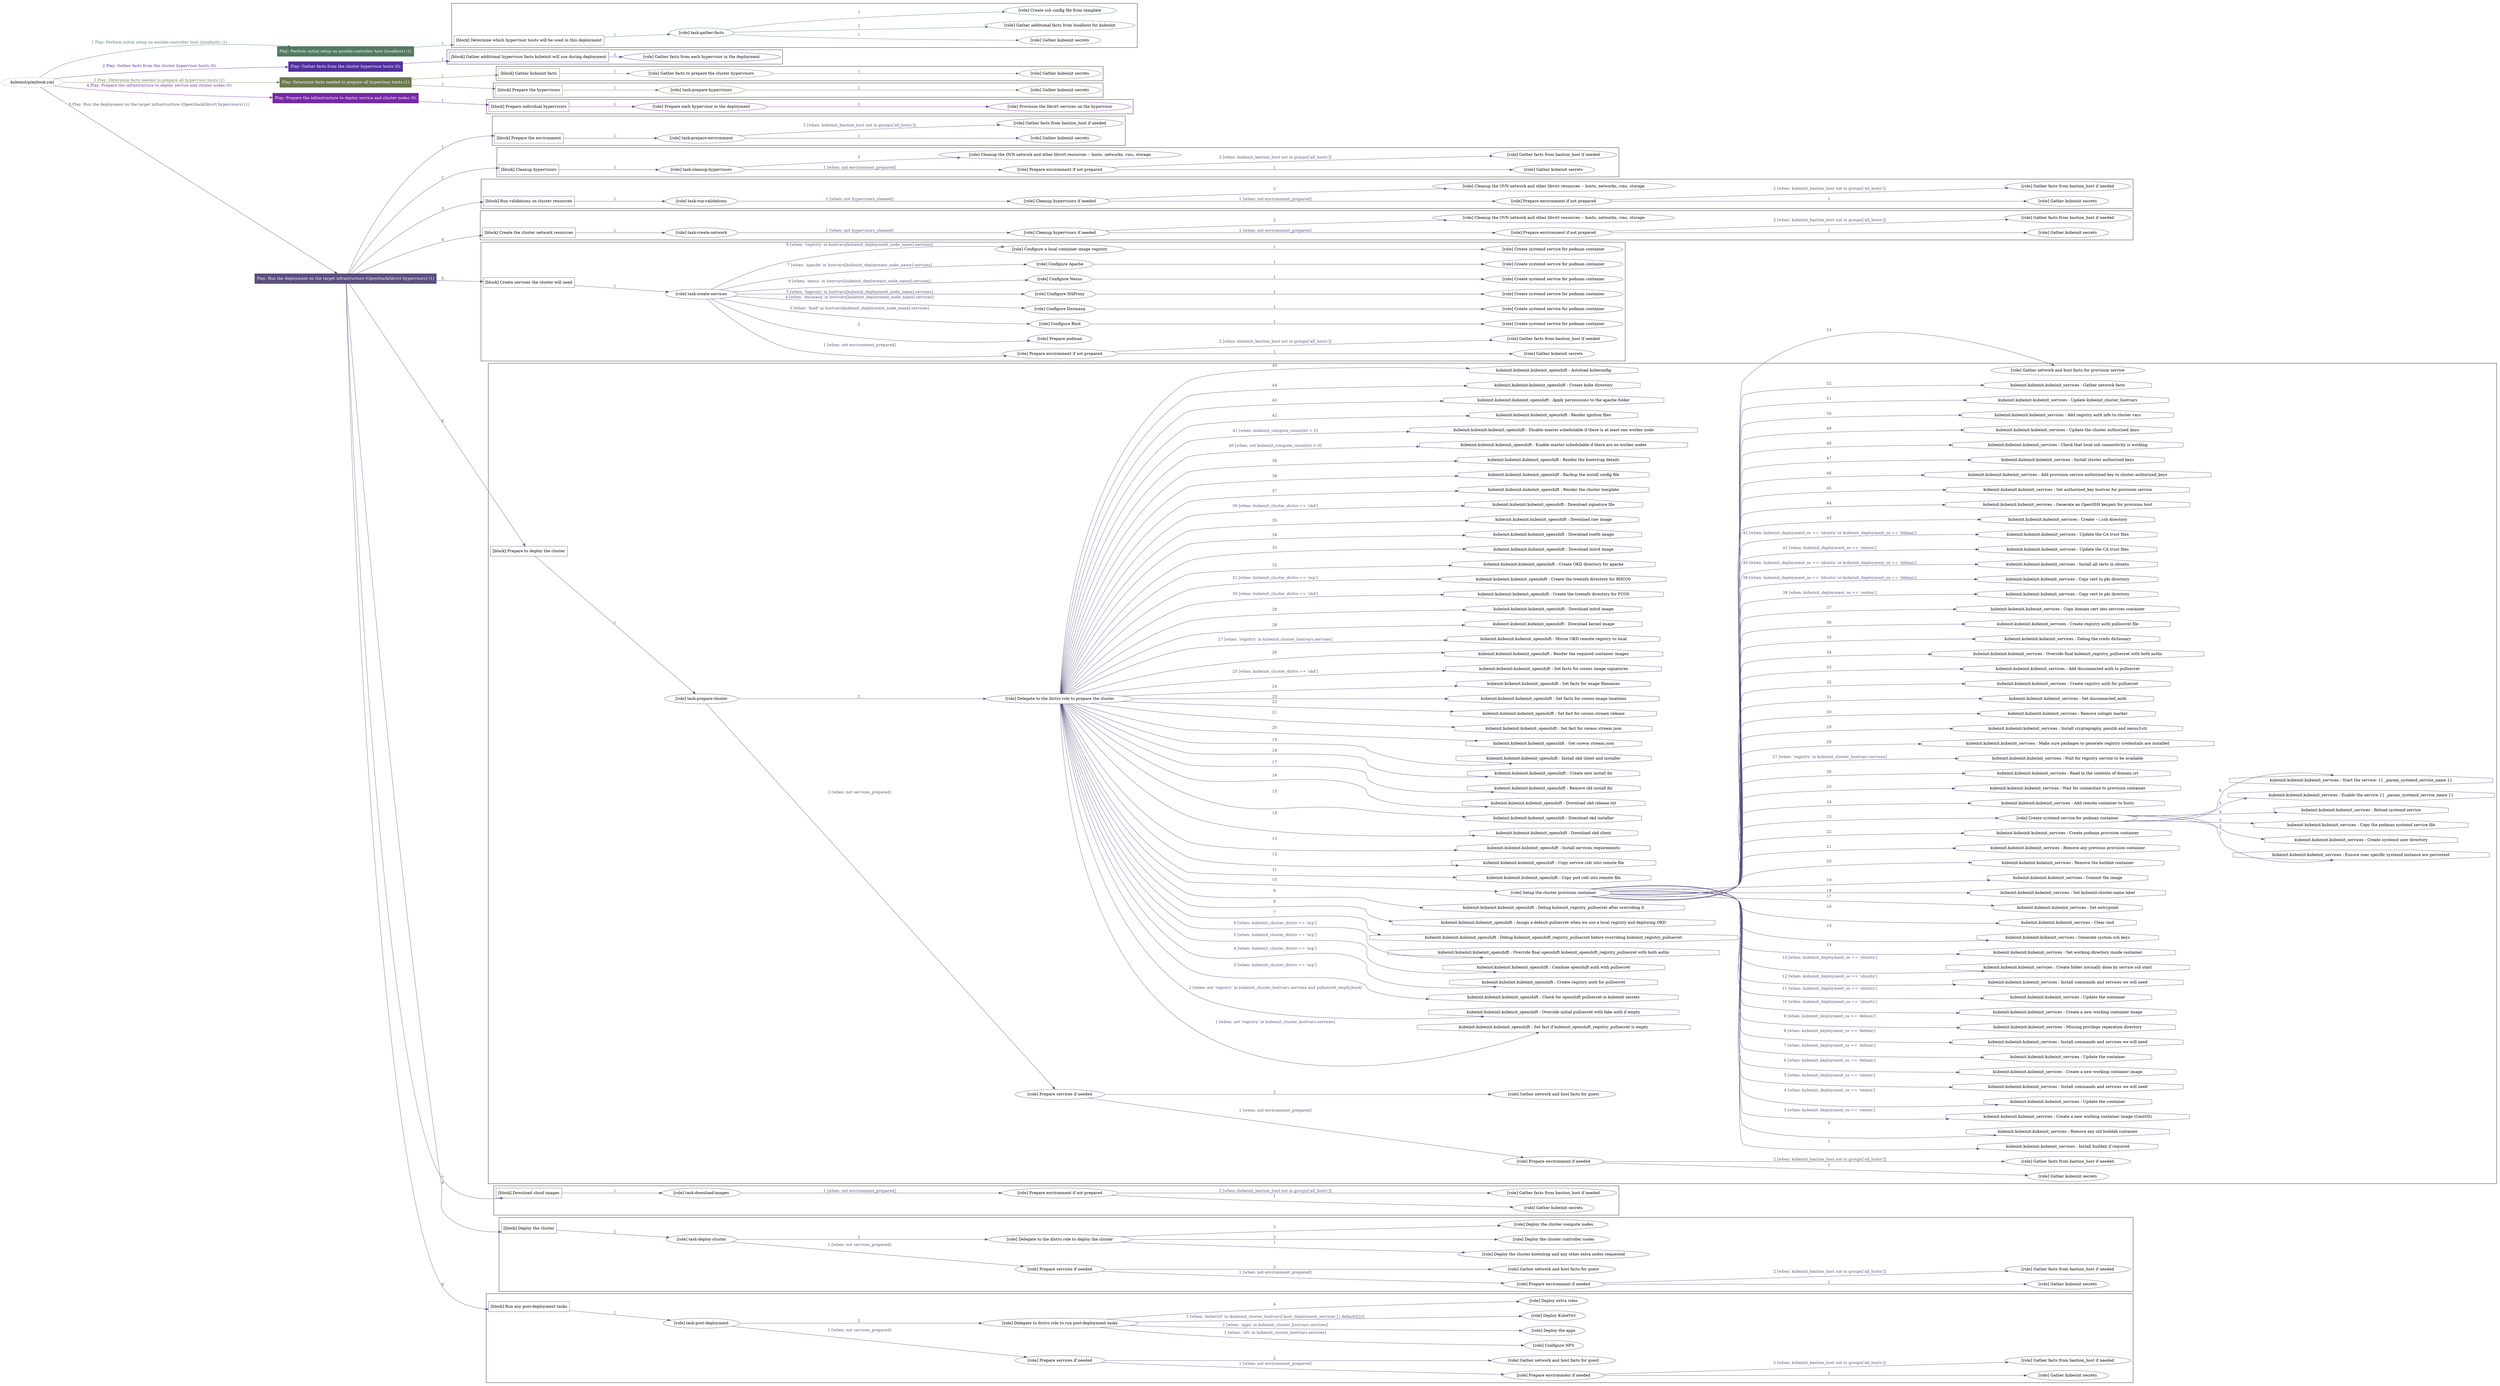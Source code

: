 digraph {
	graph [concentrate=true ordering=in rankdir=LR ratio=fill]
	edge [esep=5 sep=10]
	"kubeinit/playbook.yml" [URL="/home/runner/work/kubeinit/kubeinit/kubeinit/playbook.yml" id=playbook_29fbce6b style=dotted]
	"kubeinit/playbook.yml" -> play_0a2db7da [label="1 Play: Perform initial setup on ansible-controller host (localhost) (1)" color="#527a62" fontcolor="#527a62" id=edge_play_0a2db7da labeltooltip="1 Play: Perform initial setup on ansible-controller host (localhost) (1)" tooltip="1 Play: Perform initial setup on ansible-controller host (localhost) (1)"]
	subgraph "Play: Perform initial setup on ansible-controller host (localhost) (1)" {
		play_0a2db7da [label="Play: Perform initial setup on ansible-controller host (localhost) (1)" URL="/home/runner/work/kubeinit/kubeinit/kubeinit/playbook.yml" color="#527a62" fontcolor="#ffffff" id=play_0a2db7da shape=box style=filled tooltip=localhost]
		play_0a2db7da -> block_4e1a6949 [label=1 color="#527a62" fontcolor="#527a62" id=edge_block_4e1a6949 labeltooltip=1 tooltip=1]
		subgraph cluster_block_4e1a6949 {
			block_4e1a6949 [label="[block] Determine which hypervisor hosts will be used in this deployment" URL="/home/runner/work/kubeinit/kubeinit/kubeinit/playbook.yml" color="#527a62" id=block_4e1a6949 labeltooltip="Determine which hypervisor hosts will be used in this deployment" shape=box tooltip="Determine which hypervisor hosts will be used in this deployment"]
			block_4e1a6949 -> role_b0fd4b31 [label="1 " color="#527a62" fontcolor="#527a62" id=edge_role_b0fd4b31 labeltooltip="1 " tooltip="1 "]
			subgraph "task-gather-facts" {
				role_b0fd4b31 [label="[role] task-gather-facts" URL="/home/runner/work/kubeinit/kubeinit/kubeinit/playbook.yml" color="#527a62" id=role_b0fd4b31 tooltip="task-gather-facts"]
				role_b0fd4b31 -> role_cd654f2e [label="1 " color="#527a62" fontcolor="#527a62" id=edge_role_cd654f2e labeltooltip="1 " tooltip="1 "]
				subgraph "Gather kubeinit secrets" {
					role_cd654f2e [label="[role] Gather kubeinit secrets" URL="/home/runner/.ansible/collections/ansible_collections/kubeinit/kubeinit/roles/kubeinit_prepare/tasks/build_hypervisors_group.yml" color="#527a62" id=role_cd654f2e tooltip="Gather kubeinit secrets"]
				}
				role_b0fd4b31 -> role_9595d524 [label="2 " color="#527a62" fontcolor="#527a62" id=edge_role_9595d524 labeltooltip="2 " tooltip="2 "]
				subgraph "Gather additional facts from localhost for kubeinit" {
					role_9595d524 [label="[role] Gather additional facts from localhost for kubeinit" URL="/home/runner/.ansible/collections/ansible_collections/kubeinit/kubeinit/roles/kubeinit_prepare/tasks/build_hypervisors_group.yml" color="#527a62" id=role_9595d524 tooltip="Gather additional facts from localhost for kubeinit"]
				}
				role_b0fd4b31 -> role_74d925a3 [label="3 " color="#527a62" fontcolor="#527a62" id=edge_role_74d925a3 labeltooltip="3 " tooltip="3 "]
				subgraph "Create ssh config file from template" {
					role_74d925a3 [label="[role] Create ssh config file from template" URL="/home/runner/.ansible/collections/ansible_collections/kubeinit/kubeinit/roles/kubeinit_prepare/tasks/build_hypervisors_group.yml" color="#527a62" id=role_74d925a3 tooltip="Create ssh config file from template"]
				}
			}
		}
	}
	"kubeinit/playbook.yml" -> play_95512305 [label="2 Play: Gather facts from the cluster hypervisor hosts (0)" color="#522e9e" fontcolor="#522e9e" id=edge_play_95512305 labeltooltip="2 Play: Gather facts from the cluster hypervisor hosts (0)" tooltip="2 Play: Gather facts from the cluster hypervisor hosts (0)"]
	subgraph "Play: Gather facts from the cluster hypervisor hosts (0)" {
		play_95512305 [label="Play: Gather facts from the cluster hypervisor hosts (0)" URL="/home/runner/work/kubeinit/kubeinit/kubeinit/playbook.yml" color="#522e9e" fontcolor="#ffffff" id=play_95512305 shape=box style=filled tooltip="Play: Gather facts from the cluster hypervisor hosts (0)"]
		play_95512305 -> block_62ba73be [label=1 color="#522e9e" fontcolor="#522e9e" id=edge_block_62ba73be labeltooltip=1 tooltip=1]
		subgraph cluster_block_62ba73be {
			block_62ba73be [label="[block] Gather additional hypervisor facts kubeinit will use during deployment" URL="/home/runner/work/kubeinit/kubeinit/kubeinit/playbook.yml" color="#522e9e" id=block_62ba73be labeltooltip="Gather additional hypervisor facts kubeinit will use during deployment" shape=box tooltip="Gather additional hypervisor facts kubeinit will use during deployment"]
			block_62ba73be -> role_f5043ffb [label="1 " color="#522e9e" fontcolor="#522e9e" id=edge_role_f5043ffb labeltooltip="1 " tooltip="1 "]
			subgraph "Gather facts from each hypervisor in the deployment" {
				role_f5043ffb [label="[role] Gather facts from each hypervisor in the deployment" URL="/home/runner/work/kubeinit/kubeinit/kubeinit/playbook.yml" color="#522e9e" id=role_f5043ffb tooltip="Gather facts from each hypervisor in the deployment"]
			}
		}
	}
	"kubeinit/playbook.yml" -> play_52da04ee [label="3 Play: Determine facts needed to prepare all hypervisor hosts (1)" color="#6c7a52" fontcolor="#6c7a52" id=edge_play_52da04ee labeltooltip="3 Play: Determine facts needed to prepare all hypervisor hosts (1)" tooltip="3 Play: Determine facts needed to prepare all hypervisor hosts (1)"]
	subgraph "Play: Determine facts needed to prepare all hypervisor hosts (1)" {
		play_52da04ee [label="Play: Determine facts needed to prepare all hypervisor hosts (1)" URL="/home/runner/work/kubeinit/kubeinit/kubeinit/playbook.yml" color="#6c7a52" fontcolor="#ffffff" id=play_52da04ee shape=box style=filled tooltip=localhost]
		play_52da04ee -> block_1b88dee8 [label=1 color="#6c7a52" fontcolor="#6c7a52" id=edge_block_1b88dee8 labeltooltip=1 tooltip=1]
		subgraph cluster_block_1b88dee8 {
			block_1b88dee8 [label="[block] Gather kubeinit facts" URL="/home/runner/work/kubeinit/kubeinit/kubeinit/playbook.yml" color="#6c7a52" id=block_1b88dee8 labeltooltip="Gather kubeinit facts" shape=box tooltip="Gather kubeinit facts"]
			block_1b88dee8 -> role_079a696c [label="1 " color="#6c7a52" fontcolor="#6c7a52" id=edge_role_079a696c labeltooltip="1 " tooltip="1 "]
			subgraph "Gather facts to prepare the cluster hypervisors" {
				role_079a696c [label="[role] Gather facts to prepare the cluster hypervisors" URL="/home/runner/work/kubeinit/kubeinit/kubeinit/playbook.yml" color="#6c7a52" id=role_079a696c tooltip="Gather facts to prepare the cluster hypervisors"]
				role_079a696c -> role_2d612962 [label="1 " color="#6c7a52" fontcolor="#6c7a52" id=edge_role_2d612962 labeltooltip="1 " tooltip="1 "]
				subgraph "Gather kubeinit secrets" {
					role_2d612962 [label="[role] Gather kubeinit secrets" URL="/home/runner/.ansible/collections/ansible_collections/kubeinit/kubeinit/roles/kubeinit_prepare/tasks/gather_kubeinit_facts.yml" color="#6c7a52" id=role_2d612962 tooltip="Gather kubeinit secrets"]
				}
			}
		}
		play_52da04ee -> block_2de12143 [label=2 color="#6c7a52" fontcolor="#6c7a52" id=edge_block_2de12143 labeltooltip=2 tooltip=2]
		subgraph cluster_block_2de12143 {
			block_2de12143 [label="[block] Prepare the hypervisors" URL="/home/runner/work/kubeinit/kubeinit/kubeinit/playbook.yml" color="#6c7a52" id=block_2de12143 labeltooltip="Prepare the hypervisors" shape=box tooltip="Prepare the hypervisors"]
			block_2de12143 -> role_a35cd451 [label="1 " color="#6c7a52" fontcolor="#6c7a52" id=edge_role_a35cd451 labeltooltip="1 " tooltip="1 "]
			subgraph "task-prepare-hypervisors" {
				role_a35cd451 [label="[role] task-prepare-hypervisors" URL="/home/runner/work/kubeinit/kubeinit/kubeinit/playbook.yml" color="#6c7a52" id=role_a35cd451 tooltip="task-prepare-hypervisors"]
				role_a35cd451 -> role_037bbd20 [label="1 " color="#6c7a52" fontcolor="#6c7a52" id=edge_role_037bbd20 labeltooltip="1 " tooltip="1 "]
				subgraph "Gather kubeinit secrets" {
					role_037bbd20 [label="[role] Gather kubeinit secrets" URL="/home/runner/.ansible/collections/ansible_collections/kubeinit/kubeinit/roles/kubeinit_prepare/tasks/gather_kubeinit_facts.yml" color="#6c7a52" id=role_037bbd20 tooltip="Gather kubeinit secrets"]
				}
			}
		}
	}
	"kubeinit/playbook.yml" -> play_b0d1c68a [label="4 Play: Prepare the infrastructure to deploy service and cluster nodes (0)" color="#7528a4" fontcolor="#7528a4" id=edge_play_b0d1c68a labeltooltip="4 Play: Prepare the infrastructure to deploy service and cluster nodes (0)" tooltip="4 Play: Prepare the infrastructure to deploy service and cluster nodes (0)"]
	subgraph "Play: Prepare the infrastructure to deploy service and cluster nodes (0)" {
		play_b0d1c68a [label="Play: Prepare the infrastructure to deploy service and cluster nodes (0)" URL="/home/runner/work/kubeinit/kubeinit/kubeinit/playbook.yml" color="#7528a4" fontcolor="#ffffff" id=play_b0d1c68a shape=box style=filled tooltip="Play: Prepare the infrastructure to deploy service and cluster nodes (0)"]
		play_b0d1c68a -> block_0351ed8a [label=1 color="#7528a4" fontcolor="#7528a4" id=edge_block_0351ed8a labeltooltip=1 tooltip=1]
		subgraph cluster_block_0351ed8a {
			block_0351ed8a [label="[block] Prepare individual hypervisors" URL="/home/runner/work/kubeinit/kubeinit/kubeinit/playbook.yml" color="#7528a4" id=block_0351ed8a labeltooltip="Prepare individual hypervisors" shape=box tooltip="Prepare individual hypervisors"]
			block_0351ed8a -> role_d58cd364 [label="1 " color="#7528a4" fontcolor="#7528a4" id=edge_role_d58cd364 labeltooltip="1 " tooltip="1 "]
			subgraph "Prepare each hypervisor in the deployment" {
				role_d58cd364 [label="[role] Prepare each hypervisor in the deployment" URL="/home/runner/work/kubeinit/kubeinit/kubeinit/playbook.yml" color="#7528a4" id=role_d58cd364 tooltip="Prepare each hypervisor in the deployment"]
				role_d58cd364 -> role_73cd6116 [label="1 " color="#7528a4" fontcolor="#7528a4" id=edge_role_73cd6116 labeltooltip="1 " tooltip="1 "]
				subgraph "Provision the libvirt services on the hypervisor" {
					role_73cd6116 [label="[role] Provision the libvirt services on the hypervisor" URL="/home/runner/.ansible/collections/ansible_collections/kubeinit/kubeinit/roles/kubeinit_prepare/tasks/prepare_hypervisor.yml" color="#7528a4" id=role_73cd6116 tooltip="Provision the libvirt services on the hypervisor"]
				}
			}
		}
	}
	"kubeinit/playbook.yml" -> play_9bd8c4db [label="5 Play: Run the deployment on the target infrastructure (OpenStack/libvirt hypervisors) (1)" color="#5b4e7e" fontcolor="#5b4e7e" id=edge_play_9bd8c4db labeltooltip="5 Play: Run the deployment on the target infrastructure (OpenStack/libvirt hypervisors) (1)" tooltip="5 Play: Run the deployment on the target infrastructure (OpenStack/libvirt hypervisors) (1)"]
	subgraph "Play: Run the deployment on the target infrastructure (OpenStack/libvirt hypervisors) (1)" {
		play_9bd8c4db [label="Play: Run the deployment on the target infrastructure (OpenStack/libvirt hypervisors) (1)" URL="/home/runner/work/kubeinit/kubeinit/kubeinit/playbook.yml" color="#5b4e7e" fontcolor="#ffffff" id=play_9bd8c4db shape=box style=filled tooltip=localhost]
		play_9bd8c4db -> block_545d64d9 [label=1 color="#5b4e7e" fontcolor="#5b4e7e" id=edge_block_545d64d9 labeltooltip=1 tooltip=1]
		subgraph cluster_block_545d64d9 {
			block_545d64d9 [label="[block] Prepare the environment" URL="/home/runner/work/kubeinit/kubeinit/kubeinit/playbook.yml" color="#5b4e7e" id=block_545d64d9 labeltooltip="Prepare the environment" shape=box tooltip="Prepare the environment"]
			block_545d64d9 -> role_c8256f6b [label="1 " color="#5b4e7e" fontcolor="#5b4e7e" id=edge_role_c8256f6b labeltooltip="1 " tooltip="1 "]
			subgraph "task-prepare-environment" {
				role_c8256f6b [label="[role] task-prepare-environment" URL="/home/runner/work/kubeinit/kubeinit/kubeinit/playbook.yml" color="#5b4e7e" id=role_c8256f6b tooltip="task-prepare-environment"]
				role_c8256f6b -> role_26b52f57 [label="1 " color="#5b4e7e" fontcolor="#5b4e7e" id=edge_role_26b52f57 labeltooltip="1 " tooltip="1 "]
				subgraph "Gather kubeinit secrets" {
					role_26b52f57 [label="[role] Gather kubeinit secrets" URL="/home/runner/.ansible/collections/ansible_collections/kubeinit/kubeinit/roles/kubeinit_prepare/tasks/gather_kubeinit_facts.yml" color="#5b4e7e" id=role_26b52f57 tooltip="Gather kubeinit secrets"]
				}
				role_c8256f6b -> role_b05d00c7 [label="2 [when: kubeinit_bastion_host not in groups['all_hosts']]" color="#5b4e7e" fontcolor="#5b4e7e" id=edge_role_b05d00c7 labeltooltip="2 [when: kubeinit_bastion_host not in groups['all_hosts']]" tooltip="2 [when: kubeinit_bastion_host not in groups['all_hosts']]"]
				subgraph "Gather facts from bastion_host if needed" {
					role_b05d00c7 [label="[role] Gather facts from bastion_host if needed" URL="/home/runner/.ansible/collections/ansible_collections/kubeinit/kubeinit/roles/kubeinit_prepare/tasks/main.yml" color="#5b4e7e" id=role_b05d00c7 tooltip="Gather facts from bastion_host if needed"]
				}
			}
		}
		play_9bd8c4db -> block_ecc4647e [label=2 color="#5b4e7e" fontcolor="#5b4e7e" id=edge_block_ecc4647e labeltooltip=2 tooltip=2]
		subgraph cluster_block_ecc4647e {
			block_ecc4647e [label="[block] Cleanup hypervisors" URL="/home/runner/work/kubeinit/kubeinit/kubeinit/playbook.yml" color="#5b4e7e" id=block_ecc4647e labeltooltip="Cleanup hypervisors" shape=box tooltip="Cleanup hypervisors"]
			block_ecc4647e -> role_f4d590d1 [label="1 " color="#5b4e7e" fontcolor="#5b4e7e" id=edge_role_f4d590d1 labeltooltip="1 " tooltip="1 "]
			subgraph "task-cleanup-hypervisors" {
				role_f4d590d1 [label="[role] task-cleanup-hypervisors" URL="/home/runner/work/kubeinit/kubeinit/kubeinit/playbook.yml" color="#5b4e7e" id=role_f4d590d1 tooltip="task-cleanup-hypervisors"]
				role_f4d590d1 -> role_a8692a70 [label="1 [when: not environment_prepared]" color="#5b4e7e" fontcolor="#5b4e7e" id=edge_role_a8692a70 labeltooltip="1 [when: not environment_prepared]" tooltip="1 [when: not environment_prepared]"]
				subgraph "Prepare environment if not prepared" {
					role_a8692a70 [label="[role] Prepare environment if not prepared" URL="/home/runner/.ansible/collections/ansible_collections/kubeinit/kubeinit/roles/kubeinit_libvirt/tasks/cleanup_hypervisors.yml" color="#5b4e7e" id=role_a8692a70 tooltip="Prepare environment if not prepared"]
					role_a8692a70 -> role_12325802 [label="1 " color="#5b4e7e" fontcolor="#5b4e7e" id=edge_role_12325802 labeltooltip="1 " tooltip="1 "]
					subgraph "Gather kubeinit secrets" {
						role_12325802 [label="[role] Gather kubeinit secrets" URL="/home/runner/.ansible/collections/ansible_collections/kubeinit/kubeinit/roles/kubeinit_prepare/tasks/gather_kubeinit_facts.yml" color="#5b4e7e" id=role_12325802 tooltip="Gather kubeinit secrets"]
					}
					role_a8692a70 -> role_3f6ab898 [label="2 [when: kubeinit_bastion_host not in groups['all_hosts']]" color="#5b4e7e" fontcolor="#5b4e7e" id=edge_role_3f6ab898 labeltooltip="2 [when: kubeinit_bastion_host not in groups['all_hosts']]" tooltip="2 [when: kubeinit_bastion_host not in groups['all_hosts']]"]
					subgraph "Gather facts from bastion_host if needed" {
						role_3f6ab898 [label="[role] Gather facts from bastion_host if needed" URL="/home/runner/.ansible/collections/ansible_collections/kubeinit/kubeinit/roles/kubeinit_prepare/tasks/main.yml" color="#5b4e7e" id=role_3f6ab898 tooltip="Gather facts from bastion_host if needed"]
					}
				}
				role_f4d590d1 -> role_07ba1ba2 [label="2 " color="#5b4e7e" fontcolor="#5b4e7e" id=edge_role_07ba1ba2 labeltooltip="2 " tooltip="2 "]
				subgraph "Cleanup the OVN network and other libvirt resources -- hosts, networks, vms, storage" {
					role_07ba1ba2 [label="[role] Cleanup the OVN network and other libvirt resources -- hosts, networks, vms, storage" URL="/home/runner/.ansible/collections/ansible_collections/kubeinit/kubeinit/roles/kubeinit_libvirt/tasks/cleanup_hypervisors.yml" color="#5b4e7e" id=role_07ba1ba2 tooltip="Cleanup the OVN network and other libvirt resources -- hosts, networks, vms, storage"]
				}
			}
		}
		play_9bd8c4db -> block_ea2a4c56 [label=3 color="#5b4e7e" fontcolor="#5b4e7e" id=edge_block_ea2a4c56 labeltooltip=3 tooltip=3]
		subgraph cluster_block_ea2a4c56 {
			block_ea2a4c56 [label="[block] Run validations on cluster resources" URL="/home/runner/work/kubeinit/kubeinit/kubeinit/playbook.yml" color="#5b4e7e" id=block_ea2a4c56 labeltooltip="Run validations on cluster resources" shape=box tooltip="Run validations on cluster resources"]
			block_ea2a4c56 -> role_bef0a549 [label="1 " color="#5b4e7e" fontcolor="#5b4e7e" id=edge_role_bef0a549 labeltooltip="1 " tooltip="1 "]
			subgraph "task-run-validations" {
				role_bef0a549 [label="[role] task-run-validations" URL="/home/runner/work/kubeinit/kubeinit/kubeinit/playbook.yml" color="#5b4e7e" id=role_bef0a549 tooltip="task-run-validations"]
				role_bef0a549 -> role_834aa4f3 [label="1 [when: not hypervisors_cleaned]" color="#5b4e7e" fontcolor="#5b4e7e" id=edge_role_834aa4f3 labeltooltip="1 [when: not hypervisors_cleaned]" tooltip="1 [when: not hypervisors_cleaned]"]
				subgraph "Cleanup hypervisors if needed" {
					role_834aa4f3 [label="[role] Cleanup hypervisors if needed" URL="/home/runner/.ansible/collections/ansible_collections/kubeinit/kubeinit/roles/kubeinit_validations/tasks/main.yml" color="#5b4e7e" id=role_834aa4f3 tooltip="Cleanup hypervisors if needed"]
					role_834aa4f3 -> role_9adab6f7 [label="1 [when: not environment_prepared]" color="#5b4e7e" fontcolor="#5b4e7e" id=edge_role_9adab6f7 labeltooltip="1 [when: not environment_prepared]" tooltip="1 [when: not environment_prepared]"]
					subgraph "Prepare environment if not prepared" {
						role_9adab6f7 [label="[role] Prepare environment if not prepared" URL="/home/runner/.ansible/collections/ansible_collections/kubeinit/kubeinit/roles/kubeinit_libvirt/tasks/cleanup_hypervisors.yml" color="#5b4e7e" id=role_9adab6f7 tooltip="Prepare environment if not prepared"]
						role_9adab6f7 -> role_9dca2356 [label="1 " color="#5b4e7e" fontcolor="#5b4e7e" id=edge_role_9dca2356 labeltooltip="1 " tooltip="1 "]
						subgraph "Gather kubeinit secrets" {
							role_9dca2356 [label="[role] Gather kubeinit secrets" URL="/home/runner/.ansible/collections/ansible_collections/kubeinit/kubeinit/roles/kubeinit_prepare/tasks/gather_kubeinit_facts.yml" color="#5b4e7e" id=role_9dca2356 tooltip="Gather kubeinit secrets"]
						}
						role_9adab6f7 -> role_5f79cf06 [label="2 [when: kubeinit_bastion_host not in groups['all_hosts']]" color="#5b4e7e" fontcolor="#5b4e7e" id=edge_role_5f79cf06 labeltooltip="2 [when: kubeinit_bastion_host not in groups['all_hosts']]" tooltip="2 [when: kubeinit_bastion_host not in groups['all_hosts']]"]
						subgraph "Gather facts from bastion_host if needed" {
							role_5f79cf06 [label="[role] Gather facts from bastion_host if needed" URL="/home/runner/.ansible/collections/ansible_collections/kubeinit/kubeinit/roles/kubeinit_prepare/tasks/main.yml" color="#5b4e7e" id=role_5f79cf06 tooltip="Gather facts from bastion_host if needed"]
						}
					}
					role_834aa4f3 -> role_844bc061 [label="2 " color="#5b4e7e" fontcolor="#5b4e7e" id=edge_role_844bc061 labeltooltip="2 " tooltip="2 "]
					subgraph "Cleanup the OVN network and other libvirt resources -- hosts, networks, vms, storage" {
						role_844bc061 [label="[role] Cleanup the OVN network and other libvirt resources -- hosts, networks, vms, storage" URL="/home/runner/.ansible/collections/ansible_collections/kubeinit/kubeinit/roles/kubeinit_libvirt/tasks/cleanup_hypervisors.yml" color="#5b4e7e" id=role_844bc061 tooltip="Cleanup the OVN network and other libvirt resources -- hosts, networks, vms, storage"]
					}
				}
			}
		}
		play_9bd8c4db -> block_9a95b5d2 [label=4 color="#5b4e7e" fontcolor="#5b4e7e" id=edge_block_9a95b5d2 labeltooltip=4 tooltip=4]
		subgraph cluster_block_9a95b5d2 {
			block_9a95b5d2 [label="[block] Create the cluster network resources" URL="/home/runner/work/kubeinit/kubeinit/kubeinit/playbook.yml" color="#5b4e7e" id=block_9a95b5d2 labeltooltip="Create the cluster network resources" shape=box tooltip="Create the cluster network resources"]
			block_9a95b5d2 -> role_72fbe67d [label="1 " color="#5b4e7e" fontcolor="#5b4e7e" id=edge_role_72fbe67d labeltooltip="1 " tooltip="1 "]
			subgraph "task-create-network" {
				role_72fbe67d [label="[role] task-create-network" URL="/home/runner/work/kubeinit/kubeinit/kubeinit/playbook.yml" color="#5b4e7e" id=role_72fbe67d tooltip="task-create-network"]
				role_72fbe67d -> role_63928790 [label="1 [when: not hypervisors_cleaned]" color="#5b4e7e" fontcolor="#5b4e7e" id=edge_role_63928790 labeltooltip="1 [when: not hypervisors_cleaned]" tooltip="1 [when: not hypervisors_cleaned]"]
				subgraph "Cleanup hypervisors if needed" {
					role_63928790 [label="[role] Cleanup hypervisors if needed" URL="/home/runner/.ansible/collections/ansible_collections/kubeinit/kubeinit/roles/kubeinit_libvirt/tasks/create_network.yml" color="#5b4e7e" id=role_63928790 tooltip="Cleanup hypervisors if needed"]
					role_63928790 -> role_bb5eb093 [label="1 [when: not environment_prepared]" color="#5b4e7e" fontcolor="#5b4e7e" id=edge_role_bb5eb093 labeltooltip="1 [when: not environment_prepared]" tooltip="1 [when: not environment_prepared]"]
					subgraph "Prepare environment if not prepared" {
						role_bb5eb093 [label="[role] Prepare environment if not prepared" URL="/home/runner/.ansible/collections/ansible_collections/kubeinit/kubeinit/roles/kubeinit_libvirt/tasks/cleanup_hypervisors.yml" color="#5b4e7e" id=role_bb5eb093 tooltip="Prepare environment if not prepared"]
						role_bb5eb093 -> role_881a38a5 [label="1 " color="#5b4e7e" fontcolor="#5b4e7e" id=edge_role_881a38a5 labeltooltip="1 " tooltip="1 "]
						subgraph "Gather kubeinit secrets" {
							role_881a38a5 [label="[role] Gather kubeinit secrets" URL="/home/runner/.ansible/collections/ansible_collections/kubeinit/kubeinit/roles/kubeinit_prepare/tasks/gather_kubeinit_facts.yml" color="#5b4e7e" id=role_881a38a5 tooltip="Gather kubeinit secrets"]
						}
						role_bb5eb093 -> role_3eac932b [label="2 [when: kubeinit_bastion_host not in groups['all_hosts']]" color="#5b4e7e" fontcolor="#5b4e7e" id=edge_role_3eac932b labeltooltip="2 [when: kubeinit_bastion_host not in groups['all_hosts']]" tooltip="2 [when: kubeinit_bastion_host not in groups['all_hosts']]"]
						subgraph "Gather facts from bastion_host if needed" {
							role_3eac932b [label="[role] Gather facts from bastion_host if needed" URL="/home/runner/.ansible/collections/ansible_collections/kubeinit/kubeinit/roles/kubeinit_prepare/tasks/main.yml" color="#5b4e7e" id=role_3eac932b tooltip="Gather facts from bastion_host if needed"]
						}
					}
					role_63928790 -> role_f0638a42 [label="2 " color="#5b4e7e" fontcolor="#5b4e7e" id=edge_role_f0638a42 labeltooltip="2 " tooltip="2 "]
					subgraph "Cleanup the OVN network and other libvirt resources -- hosts, networks, vms, storage" {
						role_f0638a42 [label="[role] Cleanup the OVN network and other libvirt resources -- hosts, networks, vms, storage" URL="/home/runner/.ansible/collections/ansible_collections/kubeinit/kubeinit/roles/kubeinit_libvirt/tasks/cleanup_hypervisors.yml" color="#5b4e7e" id=role_f0638a42 tooltip="Cleanup the OVN network and other libvirt resources -- hosts, networks, vms, storage"]
					}
				}
			}
		}
		play_9bd8c4db -> block_8775514c [label=5 color="#5b4e7e" fontcolor="#5b4e7e" id=edge_block_8775514c labeltooltip=5 tooltip=5]
		subgraph cluster_block_8775514c {
			block_8775514c [label="[block] Create services the cluster will need" URL="/home/runner/work/kubeinit/kubeinit/kubeinit/playbook.yml" color="#5b4e7e" id=block_8775514c labeltooltip="Create services the cluster will need" shape=box tooltip="Create services the cluster will need"]
			block_8775514c -> role_c07b68d2 [label="1 " color="#5b4e7e" fontcolor="#5b4e7e" id=edge_role_c07b68d2 labeltooltip="1 " tooltip="1 "]
			subgraph "task-create-services" {
				role_c07b68d2 [label="[role] task-create-services" URL="/home/runner/work/kubeinit/kubeinit/kubeinit/playbook.yml" color="#5b4e7e" id=role_c07b68d2 tooltip="task-create-services"]
				role_c07b68d2 -> role_8eb7ae84 [label="1 [when: not environment_prepared]" color="#5b4e7e" fontcolor="#5b4e7e" id=edge_role_8eb7ae84 labeltooltip="1 [when: not environment_prepared]" tooltip="1 [when: not environment_prepared]"]
				subgraph "Prepare environment if not prepared" {
					role_8eb7ae84 [label="[role] Prepare environment if not prepared" URL="/home/runner/.ansible/collections/ansible_collections/kubeinit/kubeinit/roles/kubeinit_services/tasks/main.yml" color="#5b4e7e" id=role_8eb7ae84 tooltip="Prepare environment if not prepared"]
					role_8eb7ae84 -> role_baa3c36b [label="1 " color="#5b4e7e" fontcolor="#5b4e7e" id=edge_role_baa3c36b labeltooltip="1 " tooltip="1 "]
					subgraph "Gather kubeinit secrets" {
						role_baa3c36b [label="[role] Gather kubeinit secrets" URL="/home/runner/.ansible/collections/ansible_collections/kubeinit/kubeinit/roles/kubeinit_prepare/tasks/gather_kubeinit_facts.yml" color="#5b4e7e" id=role_baa3c36b tooltip="Gather kubeinit secrets"]
					}
					role_8eb7ae84 -> role_0530486e [label="2 [when: kubeinit_bastion_host not in groups['all_hosts']]" color="#5b4e7e" fontcolor="#5b4e7e" id=edge_role_0530486e labeltooltip="2 [when: kubeinit_bastion_host not in groups['all_hosts']]" tooltip="2 [when: kubeinit_bastion_host not in groups['all_hosts']]"]
					subgraph "Gather facts from bastion_host if needed" {
						role_0530486e [label="[role] Gather facts from bastion_host if needed" URL="/home/runner/.ansible/collections/ansible_collections/kubeinit/kubeinit/roles/kubeinit_prepare/tasks/main.yml" color="#5b4e7e" id=role_0530486e tooltip="Gather facts from bastion_host if needed"]
					}
				}
				role_c07b68d2 -> role_c0810d1c [label="2 " color="#5b4e7e" fontcolor="#5b4e7e" id=edge_role_c0810d1c labeltooltip="2 " tooltip="2 "]
				subgraph "Prepare podman" {
					role_c0810d1c [label="[role] Prepare podman" URL="/home/runner/.ansible/collections/ansible_collections/kubeinit/kubeinit/roles/kubeinit_services/tasks/00_create_service_pod.yml" color="#5b4e7e" id=role_c0810d1c tooltip="Prepare podman"]
				}
				role_c07b68d2 -> role_578f8ac1 [label="3 [when: 'bind' in hostvars[kubeinit_deployment_node_name].services]" color="#5b4e7e" fontcolor="#5b4e7e" id=edge_role_578f8ac1 labeltooltip="3 [when: 'bind' in hostvars[kubeinit_deployment_node_name].services]" tooltip="3 [when: 'bind' in hostvars[kubeinit_deployment_node_name].services]"]
				subgraph "Configure Bind" {
					role_578f8ac1 [label="[role] Configure Bind" URL="/home/runner/.ansible/collections/ansible_collections/kubeinit/kubeinit/roles/kubeinit_services/tasks/start_services_containers.yml" color="#5b4e7e" id=role_578f8ac1 tooltip="Configure Bind"]
					role_578f8ac1 -> role_2c00549b [label="1 " color="#5b4e7e" fontcolor="#5b4e7e" id=edge_role_2c00549b labeltooltip="1 " tooltip="1 "]
					subgraph "Create systemd service for podman container" {
						role_2c00549b [label="[role] Create systemd service for podman container" URL="/home/runner/.ansible/collections/ansible_collections/kubeinit/kubeinit/roles/kubeinit_bind/tasks/main.yml" color="#5b4e7e" id=role_2c00549b tooltip="Create systemd service for podman container"]
					}
				}
				role_c07b68d2 -> role_c391af96 [label="4 [when: 'dnsmasq' in hostvars[kubeinit_deployment_node_name].services]" color="#5b4e7e" fontcolor="#5b4e7e" id=edge_role_c391af96 labeltooltip="4 [when: 'dnsmasq' in hostvars[kubeinit_deployment_node_name].services]" tooltip="4 [when: 'dnsmasq' in hostvars[kubeinit_deployment_node_name].services]"]
				subgraph "Configure Dnsmasq" {
					role_c391af96 [label="[role] Configure Dnsmasq" URL="/home/runner/.ansible/collections/ansible_collections/kubeinit/kubeinit/roles/kubeinit_services/tasks/start_services_containers.yml" color="#5b4e7e" id=role_c391af96 tooltip="Configure Dnsmasq"]
					role_c391af96 -> role_10a2eeeb [label="1 " color="#5b4e7e" fontcolor="#5b4e7e" id=edge_role_10a2eeeb labeltooltip="1 " tooltip="1 "]
					subgraph "Create systemd service for podman container" {
						role_10a2eeeb [label="[role] Create systemd service for podman container" URL="/home/runner/.ansible/collections/ansible_collections/kubeinit/kubeinit/roles/kubeinit_dnsmasq/tasks/main.yml" color="#5b4e7e" id=role_10a2eeeb tooltip="Create systemd service for podman container"]
					}
				}
				role_c07b68d2 -> role_53ddcf1f [label="5 [when: 'haproxy' in hostvars[kubeinit_deployment_node_name].services]" color="#5b4e7e" fontcolor="#5b4e7e" id=edge_role_53ddcf1f labeltooltip="5 [when: 'haproxy' in hostvars[kubeinit_deployment_node_name].services]" tooltip="5 [when: 'haproxy' in hostvars[kubeinit_deployment_node_name].services]"]
				subgraph "Configure HAProxy" {
					role_53ddcf1f [label="[role] Configure HAProxy" URL="/home/runner/.ansible/collections/ansible_collections/kubeinit/kubeinit/roles/kubeinit_services/tasks/start_services_containers.yml" color="#5b4e7e" id=role_53ddcf1f tooltip="Configure HAProxy"]
					role_53ddcf1f -> role_9bdc808c [label="1 " color="#5b4e7e" fontcolor="#5b4e7e" id=edge_role_9bdc808c labeltooltip="1 " tooltip="1 "]
					subgraph "Create systemd service for podman container" {
						role_9bdc808c [label="[role] Create systemd service for podman container" URL="/home/runner/.ansible/collections/ansible_collections/kubeinit/kubeinit/roles/kubeinit_haproxy/tasks/main.yml" color="#5b4e7e" id=role_9bdc808c tooltip="Create systemd service for podman container"]
					}
				}
				role_c07b68d2 -> role_8c2d72d3 [label="6 [when: 'nexus' in hostvars[kubeinit_deployment_node_name].services]" color="#5b4e7e" fontcolor="#5b4e7e" id=edge_role_8c2d72d3 labeltooltip="6 [when: 'nexus' in hostvars[kubeinit_deployment_node_name].services]" tooltip="6 [when: 'nexus' in hostvars[kubeinit_deployment_node_name].services]"]
				subgraph "Configure Nexus" {
					role_8c2d72d3 [label="[role] Configure Nexus" URL="/home/runner/.ansible/collections/ansible_collections/kubeinit/kubeinit/roles/kubeinit_services/tasks/start_services_containers.yml" color="#5b4e7e" id=role_8c2d72d3 tooltip="Configure Nexus"]
					role_8c2d72d3 -> role_49587e6e [label="1 " color="#5b4e7e" fontcolor="#5b4e7e" id=edge_role_49587e6e labeltooltip="1 " tooltip="1 "]
					subgraph "Create systemd service for podman container" {
						role_49587e6e [label="[role] Create systemd service for podman container" URL="/home/runner/.ansible/collections/ansible_collections/kubeinit/kubeinit/roles/kubeinit_nexus/tasks/main.yml" color="#5b4e7e" id=role_49587e6e tooltip="Create systemd service for podman container"]
					}
				}
				role_c07b68d2 -> role_45be9dcf [label="7 [when: 'apache' in hostvars[kubeinit_deployment_node_name].services]" color="#5b4e7e" fontcolor="#5b4e7e" id=edge_role_45be9dcf labeltooltip="7 [when: 'apache' in hostvars[kubeinit_deployment_node_name].services]" tooltip="7 [when: 'apache' in hostvars[kubeinit_deployment_node_name].services]"]
				subgraph "Configure Apache" {
					role_45be9dcf [label="[role] Configure Apache" URL="/home/runner/.ansible/collections/ansible_collections/kubeinit/kubeinit/roles/kubeinit_services/tasks/start_services_containers.yml" color="#5b4e7e" id=role_45be9dcf tooltip="Configure Apache"]
					role_45be9dcf -> role_c723c296 [label="1 " color="#5b4e7e" fontcolor="#5b4e7e" id=edge_role_c723c296 labeltooltip="1 " tooltip="1 "]
					subgraph "Create systemd service for podman container" {
						role_c723c296 [label="[role] Create systemd service for podman container" URL="/home/runner/.ansible/collections/ansible_collections/kubeinit/kubeinit/roles/kubeinit_apache/tasks/main.yml" color="#5b4e7e" id=role_c723c296 tooltip="Create systemd service for podman container"]
					}
				}
				role_c07b68d2 -> role_ebb7b274 [label="8 [when: 'registry' in hostvars[kubeinit_deployment_node_name].services]" color="#5b4e7e" fontcolor="#5b4e7e" id=edge_role_ebb7b274 labeltooltip="8 [when: 'registry' in hostvars[kubeinit_deployment_node_name].services]" tooltip="8 [when: 'registry' in hostvars[kubeinit_deployment_node_name].services]"]
				subgraph "Configure a local container image registry" {
					role_ebb7b274 [label="[role] Configure a local container image registry" URL="/home/runner/.ansible/collections/ansible_collections/kubeinit/kubeinit/roles/kubeinit_services/tasks/start_services_containers.yml" color="#5b4e7e" id=role_ebb7b274 tooltip="Configure a local container image registry"]
					role_ebb7b274 -> role_b5202c89 [label="1 " color="#5b4e7e" fontcolor="#5b4e7e" id=edge_role_b5202c89 labeltooltip="1 " tooltip="1 "]
					subgraph "Create systemd service for podman container" {
						role_b5202c89 [label="[role] Create systemd service for podman container" URL="/home/runner/.ansible/collections/ansible_collections/kubeinit/kubeinit/roles/kubeinit_registry/tasks/main.yml" color="#5b4e7e" id=role_b5202c89 tooltip="Create systemd service for podman container"]
					}
				}
			}
		}
		play_9bd8c4db -> block_7fd6e0d3 [label=6 color="#5b4e7e" fontcolor="#5b4e7e" id=edge_block_7fd6e0d3 labeltooltip=6 tooltip=6]
		subgraph cluster_block_7fd6e0d3 {
			block_7fd6e0d3 [label="[block] Prepare to deploy the cluster" URL="/home/runner/work/kubeinit/kubeinit/kubeinit/playbook.yml" color="#5b4e7e" id=block_7fd6e0d3 labeltooltip="Prepare to deploy the cluster" shape=box tooltip="Prepare to deploy the cluster"]
			block_7fd6e0d3 -> role_ee06182b [label="1 " color="#5b4e7e" fontcolor="#5b4e7e" id=edge_role_ee06182b labeltooltip="1 " tooltip="1 "]
			subgraph "task-prepare-cluster" {
				role_ee06182b [label="[role] task-prepare-cluster" URL="/home/runner/work/kubeinit/kubeinit/kubeinit/playbook.yml" color="#5b4e7e" id=role_ee06182b tooltip="task-prepare-cluster"]
				role_ee06182b -> role_3c40fdb3 [label="1 [when: not services_prepared]" color="#5b4e7e" fontcolor="#5b4e7e" id=edge_role_3c40fdb3 labeltooltip="1 [when: not services_prepared]" tooltip="1 [when: not services_prepared]"]
				subgraph "Prepare services if needed" {
					role_3c40fdb3 [label="[role] Prepare services if needed" URL="/home/runner/.ansible/collections/ansible_collections/kubeinit/kubeinit/roles/kubeinit_prepare/tasks/prepare_cluster.yml" color="#5b4e7e" id=role_3c40fdb3 tooltip="Prepare services if needed"]
					role_3c40fdb3 -> role_277e7edf [label="1 [when: not environment_prepared]" color="#5b4e7e" fontcolor="#5b4e7e" id=edge_role_277e7edf labeltooltip="1 [when: not environment_prepared]" tooltip="1 [when: not environment_prepared]"]
					subgraph "Prepare environment if needed" {
						role_277e7edf [label="[role] Prepare environment if needed" URL="/home/runner/.ansible/collections/ansible_collections/kubeinit/kubeinit/roles/kubeinit_services/tasks/prepare_services.yml" color="#5b4e7e" id=role_277e7edf tooltip="Prepare environment if needed"]
						role_277e7edf -> role_ce3b1e23 [label="1 " color="#5b4e7e" fontcolor="#5b4e7e" id=edge_role_ce3b1e23 labeltooltip="1 " tooltip="1 "]
						subgraph "Gather kubeinit secrets" {
							role_ce3b1e23 [label="[role] Gather kubeinit secrets" URL="/home/runner/.ansible/collections/ansible_collections/kubeinit/kubeinit/roles/kubeinit_prepare/tasks/gather_kubeinit_facts.yml" color="#5b4e7e" id=role_ce3b1e23 tooltip="Gather kubeinit secrets"]
						}
						role_277e7edf -> role_9cb813dd [label="2 [when: kubeinit_bastion_host not in groups['all_hosts']]" color="#5b4e7e" fontcolor="#5b4e7e" id=edge_role_9cb813dd labeltooltip="2 [when: kubeinit_bastion_host not in groups['all_hosts']]" tooltip="2 [when: kubeinit_bastion_host not in groups['all_hosts']]"]
						subgraph "Gather facts from bastion_host if needed" {
							role_9cb813dd [label="[role] Gather facts from bastion_host if needed" URL="/home/runner/.ansible/collections/ansible_collections/kubeinit/kubeinit/roles/kubeinit_prepare/tasks/main.yml" color="#5b4e7e" id=role_9cb813dd tooltip="Gather facts from bastion_host if needed"]
						}
					}
					role_3c40fdb3 -> role_3d2479b9 [label="2 " color="#5b4e7e" fontcolor="#5b4e7e" id=edge_role_3d2479b9 labeltooltip="2 " tooltip="2 "]
					subgraph "Gather network and host facts for guest" {
						role_3d2479b9 [label="[role] Gather network and host facts for guest" URL="/home/runner/.ansible/collections/ansible_collections/kubeinit/kubeinit/roles/kubeinit_services/tasks/prepare_services.yml" color="#5b4e7e" id=role_3d2479b9 tooltip="Gather network and host facts for guest"]
					}
				}
				role_ee06182b -> role_aec1f133 [label="2 " color="#5b4e7e" fontcolor="#5b4e7e" id=edge_role_aec1f133 labeltooltip="2 " tooltip="2 "]
				subgraph "Delegate to the distro role to prepare the cluster" {
					role_aec1f133 [label="[role] Delegate to the distro role to prepare the cluster" URL="/home/runner/.ansible/collections/ansible_collections/kubeinit/kubeinit/roles/kubeinit_prepare/tasks/prepare_cluster.yml" color="#5b4e7e" id=role_aec1f133 tooltip="Delegate to the distro role to prepare the cluster"]
					task_4456c29a [label="kubeinit.kubeinit.kubeinit_openshift : Set fact if kubeinit_openshift_registry_pullsecret is empty" URL="/home/runner/.ansible/collections/ansible_collections/kubeinit/kubeinit/roles/kubeinit_openshift/tasks/prepare_cluster.yml" color="#5b4e7e" id=task_4456c29a shape=octagon tooltip="kubeinit.kubeinit.kubeinit_openshift : Set fact if kubeinit_openshift_registry_pullsecret is empty"]
					role_aec1f133 -> task_4456c29a [label="1 [when: not 'registry' in kubeinit_cluster_hostvars.services]" color="#5b4e7e" fontcolor="#5b4e7e" id=edge_task_4456c29a labeltooltip="1 [when: not 'registry' in kubeinit_cluster_hostvars.services]" tooltip="1 [when: not 'registry' in kubeinit_cluster_hostvars.services]"]
					task_f3baf9a6 [label="kubeinit.kubeinit.kubeinit_openshift : Override initial pullsecret with fake auth if empty" URL="/home/runner/.ansible/collections/ansible_collections/kubeinit/kubeinit/roles/kubeinit_openshift/tasks/prepare_cluster.yml" color="#5b4e7e" id=task_f3baf9a6 shape=octagon tooltip="kubeinit.kubeinit.kubeinit_openshift : Override initial pullsecret with fake auth if empty"]
					role_aec1f133 -> task_f3baf9a6 [label="2 [when: not 'registry' in kubeinit_cluster_hostvars.services and pullsecret_empty|bool]" color="#5b4e7e" fontcolor="#5b4e7e" id=edge_task_f3baf9a6 labeltooltip="2 [when: not 'registry' in kubeinit_cluster_hostvars.services and pullsecret_empty|bool]" tooltip="2 [when: not 'registry' in kubeinit_cluster_hostvars.services and pullsecret_empty|bool]"]
					task_72bae037 [label="kubeinit.kubeinit.kubeinit_openshift : Check for openshift pullsecret in kubeinit secrets" URL="/home/runner/.ansible/collections/ansible_collections/kubeinit/kubeinit/roles/kubeinit_openshift/tasks/prepare_cluster.yml" color="#5b4e7e" id=task_72bae037 shape=octagon tooltip="kubeinit.kubeinit.kubeinit_openshift : Check for openshift pullsecret in kubeinit secrets"]
					role_aec1f133 -> task_72bae037 [label="3 [when: kubeinit_cluster_distro == 'ocp']" color="#5b4e7e" fontcolor="#5b4e7e" id=edge_task_72bae037 labeltooltip="3 [when: kubeinit_cluster_distro == 'ocp']" tooltip="3 [when: kubeinit_cluster_distro == 'ocp']"]
					task_fdf3b828 [label="kubeinit.kubeinit.kubeinit_openshift : Create registry auth for pullsecret" URL="/home/runner/.ansible/collections/ansible_collections/kubeinit/kubeinit/roles/kubeinit_openshift/tasks/prepare_cluster.yml" color="#5b4e7e" id=task_fdf3b828 shape=octagon tooltip="kubeinit.kubeinit.kubeinit_openshift : Create registry auth for pullsecret"]
					role_aec1f133 -> task_fdf3b828 [label="4 [when: kubeinit_cluster_distro == 'ocp']" color="#5b4e7e" fontcolor="#5b4e7e" id=edge_task_fdf3b828 labeltooltip="4 [when: kubeinit_cluster_distro == 'ocp']" tooltip="4 [when: kubeinit_cluster_distro == 'ocp']"]
					task_6785836f [label="kubeinit.kubeinit.kubeinit_openshift : Combine openshift auth with pullsecret" URL="/home/runner/.ansible/collections/ansible_collections/kubeinit/kubeinit/roles/kubeinit_openshift/tasks/prepare_cluster.yml" color="#5b4e7e" id=task_6785836f shape=octagon tooltip="kubeinit.kubeinit.kubeinit_openshift : Combine openshift auth with pullsecret"]
					role_aec1f133 -> task_6785836f [label="5 [when: kubeinit_cluster_distro == 'ocp']" color="#5b4e7e" fontcolor="#5b4e7e" id=edge_task_6785836f labeltooltip="5 [when: kubeinit_cluster_distro == 'ocp']" tooltip="5 [when: kubeinit_cluster_distro == 'ocp']"]
					task_c145cb24 [label="kubeinit.kubeinit.kubeinit_openshift : Override final openshift kubeinit_openshift_registry_pullsecret with both auths" URL="/home/runner/.ansible/collections/ansible_collections/kubeinit/kubeinit/roles/kubeinit_openshift/tasks/prepare_cluster.yml" color="#5b4e7e" id=task_c145cb24 shape=octagon tooltip="kubeinit.kubeinit.kubeinit_openshift : Override final openshift kubeinit_openshift_registry_pullsecret with both auths"]
					role_aec1f133 -> task_c145cb24 [label="6 [when: kubeinit_cluster_distro == 'ocp']" color="#5b4e7e" fontcolor="#5b4e7e" id=edge_task_c145cb24 labeltooltip="6 [when: kubeinit_cluster_distro == 'ocp']" tooltip="6 [when: kubeinit_cluster_distro == 'ocp']"]
					task_e200d66e [label="kubeinit.kubeinit.kubeinit_openshift : Debug kubeinit_openshift_registry_pullsecret before overriding kubeinit_registry_pullsecret" URL="/home/runner/.ansible/collections/ansible_collections/kubeinit/kubeinit/roles/kubeinit_openshift/tasks/prepare_cluster.yml" color="#5b4e7e" id=task_e200d66e shape=octagon tooltip="kubeinit.kubeinit.kubeinit_openshift : Debug kubeinit_openshift_registry_pullsecret before overriding kubeinit_registry_pullsecret"]
					role_aec1f133 -> task_e200d66e [label="7 " color="#5b4e7e" fontcolor="#5b4e7e" id=edge_task_e200d66e labeltooltip="7 " tooltip="7 "]
					task_ae27fdac [label="kubeinit.kubeinit.kubeinit_openshift : Assign a default pullsecret when we use a local registry and deploying OKD" URL="/home/runner/.ansible/collections/ansible_collections/kubeinit/kubeinit/roles/kubeinit_openshift/tasks/prepare_cluster.yml" color="#5b4e7e" id=task_ae27fdac shape=octagon tooltip="kubeinit.kubeinit.kubeinit_openshift : Assign a default pullsecret when we use a local registry and deploying OKD"]
					role_aec1f133 -> task_ae27fdac [label="8 " color="#5b4e7e" fontcolor="#5b4e7e" id=edge_task_ae27fdac labeltooltip="8 " tooltip="8 "]
					task_af0f3496 [label="kubeinit.kubeinit.kubeinit_openshift : Debug kubeinit_registry_pullsecret after overriding it" URL="/home/runner/.ansible/collections/ansible_collections/kubeinit/kubeinit/roles/kubeinit_openshift/tasks/prepare_cluster.yml" color="#5b4e7e" id=task_af0f3496 shape=octagon tooltip="kubeinit.kubeinit.kubeinit_openshift : Debug kubeinit_registry_pullsecret after overriding it"]
					role_aec1f133 -> task_af0f3496 [label="9 " color="#5b4e7e" fontcolor="#5b4e7e" id=edge_task_af0f3496 labeltooltip="9 " tooltip="9 "]
					role_aec1f133 -> role_d2715a0f [label="10 " color="#5b4e7e" fontcolor="#5b4e7e" id=edge_role_d2715a0f labeltooltip="10 " tooltip="10 "]
					subgraph "Setup the cluster provision container" {
						role_d2715a0f [label="[role] Setup the cluster provision container" URL="/home/runner/.ansible/collections/ansible_collections/kubeinit/kubeinit/roles/kubeinit_openshift/tasks/prepare_cluster.yml" color="#5b4e7e" id=role_d2715a0f tooltip="Setup the cluster provision container"]
						task_61e390fc [label="kubeinit.kubeinit.kubeinit_services : Install buildah if required" URL="/home/runner/.ansible/collections/ansible_collections/kubeinit/kubeinit/roles/kubeinit_services/tasks/create_provision_container.yml" color="#5b4e7e" id=task_61e390fc shape=octagon tooltip="kubeinit.kubeinit.kubeinit_services : Install buildah if required"]
						role_d2715a0f -> task_61e390fc [label="1 " color="#5b4e7e" fontcolor="#5b4e7e" id=edge_task_61e390fc labeltooltip="1 " tooltip="1 "]
						task_62ee86dd [label="kubeinit.kubeinit.kubeinit_services : Remove any old buildah container" URL="/home/runner/.ansible/collections/ansible_collections/kubeinit/kubeinit/roles/kubeinit_services/tasks/create_provision_container.yml" color="#5b4e7e" id=task_62ee86dd shape=octagon tooltip="kubeinit.kubeinit.kubeinit_services : Remove any old buildah container"]
						role_d2715a0f -> task_62ee86dd [label="2 " color="#5b4e7e" fontcolor="#5b4e7e" id=edge_task_62ee86dd labeltooltip="2 " tooltip="2 "]
						task_bc057d1c [label="kubeinit.kubeinit.kubeinit_services : Create a new working container image (CentOS)" URL="/home/runner/.ansible/collections/ansible_collections/kubeinit/kubeinit/roles/kubeinit_services/tasks/create_provision_container.yml" color="#5b4e7e" id=task_bc057d1c shape=octagon tooltip="kubeinit.kubeinit.kubeinit_services : Create a new working container image (CentOS)"]
						role_d2715a0f -> task_bc057d1c [label="3 [when: kubeinit_deployment_os == 'centos']" color="#5b4e7e" fontcolor="#5b4e7e" id=edge_task_bc057d1c labeltooltip="3 [when: kubeinit_deployment_os == 'centos']" tooltip="3 [when: kubeinit_deployment_os == 'centos']"]
						task_171690ed [label="kubeinit.kubeinit.kubeinit_services : Update the container" URL="/home/runner/.ansible/collections/ansible_collections/kubeinit/kubeinit/roles/kubeinit_services/tasks/create_provision_container.yml" color="#5b4e7e" id=task_171690ed shape=octagon tooltip="kubeinit.kubeinit.kubeinit_services : Update the container"]
						role_d2715a0f -> task_171690ed [label="4 [when: kubeinit_deployment_os == 'centos']" color="#5b4e7e" fontcolor="#5b4e7e" id=edge_task_171690ed labeltooltip="4 [when: kubeinit_deployment_os == 'centos']" tooltip="4 [when: kubeinit_deployment_os == 'centos']"]
						task_652b42d0 [label="kubeinit.kubeinit.kubeinit_services : Install commands and services we will need" URL="/home/runner/.ansible/collections/ansible_collections/kubeinit/kubeinit/roles/kubeinit_services/tasks/create_provision_container.yml" color="#5b4e7e" id=task_652b42d0 shape=octagon tooltip="kubeinit.kubeinit.kubeinit_services : Install commands and services we will need"]
						role_d2715a0f -> task_652b42d0 [label="5 [when: kubeinit_deployment_os == 'centos']" color="#5b4e7e" fontcolor="#5b4e7e" id=edge_task_652b42d0 labeltooltip="5 [when: kubeinit_deployment_os == 'centos']" tooltip="5 [when: kubeinit_deployment_os == 'centos']"]
						task_836a5be3 [label="kubeinit.kubeinit.kubeinit_services : Create a new working container image" URL="/home/runner/.ansible/collections/ansible_collections/kubeinit/kubeinit/roles/kubeinit_services/tasks/create_provision_container.yml" color="#5b4e7e" id=task_836a5be3 shape=octagon tooltip="kubeinit.kubeinit.kubeinit_services : Create a new working container image"]
						role_d2715a0f -> task_836a5be3 [label="6 [when: kubeinit_deployment_os == 'debian']" color="#5b4e7e" fontcolor="#5b4e7e" id=edge_task_836a5be3 labeltooltip="6 [when: kubeinit_deployment_os == 'debian']" tooltip="6 [when: kubeinit_deployment_os == 'debian']"]
						task_688a50ba [label="kubeinit.kubeinit.kubeinit_services : Update the container" URL="/home/runner/.ansible/collections/ansible_collections/kubeinit/kubeinit/roles/kubeinit_services/tasks/create_provision_container.yml" color="#5b4e7e" id=task_688a50ba shape=octagon tooltip="kubeinit.kubeinit.kubeinit_services : Update the container"]
						role_d2715a0f -> task_688a50ba [label="7 [when: kubeinit_deployment_os == 'debian']" color="#5b4e7e" fontcolor="#5b4e7e" id=edge_task_688a50ba labeltooltip="7 [when: kubeinit_deployment_os == 'debian']" tooltip="7 [when: kubeinit_deployment_os == 'debian']"]
						task_e588b788 [label="kubeinit.kubeinit.kubeinit_services : Install commands and services we will need" URL="/home/runner/.ansible/collections/ansible_collections/kubeinit/kubeinit/roles/kubeinit_services/tasks/create_provision_container.yml" color="#5b4e7e" id=task_e588b788 shape=octagon tooltip="kubeinit.kubeinit.kubeinit_services : Install commands and services we will need"]
						role_d2715a0f -> task_e588b788 [label="8 [when: kubeinit_deployment_os == 'debian']" color="#5b4e7e" fontcolor="#5b4e7e" id=edge_task_e588b788 labeltooltip="8 [when: kubeinit_deployment_os == 'debian']" tooltip="8 [when: kubeinit_deployment_os == 'debian']"]
						task_10274060 [label="kubeinit.kubeinit.kubeinit_services : Missing privilege separation directory" URL="/home/runner/.ansible/collections/ansible_collections/kubeinit/kubeinit/roles/kubeinit_services/tasks/create_provision_container.yml" color="#5b4e7e" id=task_10274060 shape=octagon tooltip="kubeinit.kubeinit.kubeinit_services : Missing privilege separation directory"]
						role_d2715a0f -> task_10274060 [label="9 [when: kubeinit_deployment_os == 'debian']" color="#5b4e7e" fontcolor="#5b4e7e" id=edge_task_10274060 labeltooltip="9 [when: kubeinit_deployment_os == 'debian']" tooltip="9 [when: kubeinit_deployment_os == 'debian']"]
						task_a54e7464 [label="kubeinit.kubeinit.kubeinit_services : Create a new working container image" URL="/home/runner/.ansible/collections/ansible_collections/kubeinit/kubeinit/roles/kubeinit_services/tasks/create_provision_container.yml" color="#5b4e7e" id=task_a54e7464 shape=octagon tooltip="kubeinit.kubeinit.kubeinit_services : Create a new working container image"]
						role_d2715a0f -> task_a54e7464 [label="10 [when: kubeinit_deployment_os == 'ubuntu']" color="#5b4e7e" fontcolor="#5b4e7e" id=edge_task_a54e7464 labeltooltip="10 [when: kubeinit_deployment_os == 'ubuntu']" tooltip="10 [when: kubeinit_deployment_os == 'ubuntu']"]
						task_dd29b02f [label="kubeinit.kubeinit.kubeinit_services : Update the container" URL="/home/runner/.ansible/collections/ansible_collections/kubeinit/kubeinit/roles/kubeinit_services/tasks/create_provision_container.yml" color="#5b4e7e" id=task_dd29b02f shape=octagon tooltip="kubeinit.kubeinit.kubeinit_services : Update the container"]
						role_d2715a0f -> task_dd29b02f [label="11 [when: kubeinit_deployment_os == 'ubuntu']" color="#5b4e7e" fontcolor="#5b4e7e" id=edge_task_dd29b02f labeltooltip="11 [when: kubeinit_deployment_os == 'ubuntu']" tooltip="11 [when: kubeinit_deployment_os == 'ubuntu']"]
						task_ed0fce57 [label="kubeinit.kubeinit.kubeinit_services : Install commands and services we will need" URL="/home/runner/.ansible/collections/ansible_collections/kubeinit/kubeinit/roles/kubeinit_services/tasks/create_provision_container.yml" color="#5b4e7e" id=task_ed0fce57 shape=octagon tooltip="kubeinit.kubeinit.kubeinit_services : Install commands and services we will need"]
						role_d2715a0f -> task_ed0fce57 [label="12 [when: kubeinit_deployment_os == 'ubuntu']" color="#5b4e7e" fontcolor="#5b4e7e" id=edge_task_ed0fce57 labeltooltip="12 [when: kubeinit_deployment_os == 'ubuntu']" tooltip="12 [when: kubeinit_deployment_os == 'ubuntu']"]
						task_5c3872f9 [label="kubeinit.kubeinit.kubeinit_services : Create folder normally done by service ssh start" URL="/home/runner/.ansible/collections/ansible_collections/kubeinit/kubeinit/roles/kubeinit_services/tasks/create_provision_container.yml" color="#5b4e7e" id=task_5c3872f9 shape=octagon tooltip="kubeinit.kubeinit.kubeinit_services : Create folder normally done by service ssh start"]
						role_d2715a0f -> task_5c3872f9 [label="13 [when: kubeinit_deployment_os == 'ubuntu']" color="#5b4e7e" fontcolor="#5b4e7e" id=edge_task_5c3872f9 labeltooltip="13 [when: kubeinit_deployment_os == 'ubuntu']" tooltip="13 [when: kubeinit_deployment_os == 'ubuntu']"]
						task_69632d1f [label="kubeinit.kubeinit.kubeinit_services : Set working directory inside container" URL="/home/runner/.ansible/collections/ansible_collections/kubeinit/kubeinit/roles/kubeinit_services/tasks/create_provision_container.yml" color="#5b4e7e" id=task_69632d1f shape=octagon tooltip="kubeinit.kubeinit.kubeinit_services : Set working directory inside container"]
						role_d2715a0f -> task_69632d1f [label="14 " color="#5b4e7e" fontcolor="#5b4e7e" id=edge_task_69632d1f labeltooltip="14 " tooltip="14 "]
						task_a4f3b552 [label="kubeinit.kubeinit.kubeinit_services : Generate system ssh keys" URL="/home/runner/.ansible/collections/ansible_collections/kubeinit/kubeinit/roles/kubeinit_services/tasks/create_provision_container.yml" color="#5b4e7e" id=task_a4f3b552 shape=octagon tooltip="kubeinit.kubeinit.kubeinit_services : Generate system ssh keys"]
						role_d2715a0f -> task_a4f3b552 [label="15 " color="#5b4e7e" fontcolor="#5b4e7e" id=edge_task_a4f3b552 labeltooltip="15 " tooltip="15 "]
						task_e0d4753e [label="kubeinit.kubeinit.kubeinit_services : Clear cmd" URL="/home/runner/.ansible/collections/ansible_collections/kubeinit/kubeinit/roles/kubeinit_services/tasks/create_provision_container.yml" color="#5b4e7e" id=task_e0d4753e shape=octagon tooltip="kubeinit.kubeinit.kubeinit_services : Clear cmd"]
						role_d2715a0f -> task_e0d4753e [label="16 " color="#5b4e7e" fontcolor="#5b4e7e" id=edge_task_e0d4753e labeltooltip="16 " tooltip="16 "]
						task_5b792038 [label="kubeinit.kubeinit.kubeinit_services : Set entrypoint" URL="/home/runner/.ansible/collections/ansible_collections/kubeinit/kubeinit/roles/kubeinit_services/tasks/create_provision_container.yml" color="#5b4e7e" id=task_5b792038 shape=octagon tooltip="kubeinit.kubeinit.kubeinit_services : Set entrypoint"]
						role_d2715a0f -> task_5b792038 [label="17 " color="#5b4e7e" fontcolor="#5b4e7e" id=edge_task_5b792038 labeltooltip="17 " tooltip="17 "]
						task_a94aaf28 [label="kubeinit.kubeinit.kubeinit_services : Set kubeinit-cluster-name label" URL="/home/runner/.ansible/collections/ansible_collections/kubeinit/kubeinit/roles/kubeinit_services/tasks/create_provision_container.yml" color="#5b4e7e" id=task_a94aaf28 shape=octagon tooltip="kubeinit.kubeinit.kubeinit_services : Set kubeinit-cluster-name label"]
						role_d2715a0f -> task_a94aaf28 [label="18 " color="#5b4e7e" fontcolor="#5b4e7e" id=edge_task_a94aaf28 labeltooltip="18 " tooltip="18 "]
						task_747f78ab [label="kubeinit.kubeinit.kubeinit_services : Commit the image" URL="/home/runner/.ansible/collections/ansible_collections/kubeinit/kubeinit/roles/kubeinit_services/tasks/create_provision_container.yml" color="#5b4e7e" id=task_747f78ab shape=octagon tooltip="kubeinit.kubeinit.kubeinit_services : Commit the image"]
						role_d2715a0f -> task_747f78ab [label="19 " color="#5b4e7e" fontcolor="#5b4e7e" id=edge_task_747f78ab labeltooltip="19 " tooltip="19 "]
						task_e9f02550 [label="kubeinit.kubeinit.kubeinit_services : Remove the buildah container" URL="/home/runner/.ansible/collections/ansible_collections/kubeinit/kubeinit/roles/kubeinit_services/tasks/create_provision_container.yml" color="#5b4e7e" id=task_e9f02550 shape=octagon tooltip="kubeinit.kubeinit.kubeinit_services : Remove the buildah container"]
						role_d2715a0f -> task_e9f02550 [label="20 " color="#5b4e7e" fontcolor="#5b4e7e" id=edge_task_e9f02550 labeltooltip="20 " tooltip="20 "]
						task_34b2be03 [label="kubeinit.kubeinit.kubeinit_services : Remove any previous provision container" URL="/home/runner/.ansible/collections/ansible_collections/kubeinit/kubeinit/roles/kubeinit_services/tasks/create_provision_container.yml" color="#5b4e7e" id=task_34b2be03 shape=octagon tooltip="kubeinit.kubeinit.kubeinit_services : Remove any previous provision container"]
						role_d2715a0f -> task_34b2be03 [label="21 " color="#5b4e7e" fontcolor="#5b4e7e" id=edge_task_34b2be03 labeltooltip="21 " tooltip="21 "]
						task_b8da65ca [label="kubeinit.kubeinit.kubeinit_services : Create podman provision container" URL="/home/runner/.ansible/collections/ansible_collections/kubeinit/kubeinit/roles/kubeinit_services/tasks/create_provision_container.yml" color="#5b4e7e" id=task_b8da65ca shape=octagon tooltip="kubeinit.kubeinit.kubeinit_services : Create podman provision container"]
						role_d2715a0f -> task_b8da65ca [label="22 " color="#5b4e7e" fontcolor="#5b4e7e" id=edge_task_b8da65ca labeltooltip="22 " tooltip="22 "]
						role_d2715a0f -> role_c33d598e [label="23 " color="#5b4e7e" fontcolor="#5b4e7e" id=edge_role_c33d598e labeltooltip="23 " tooltip="23 "]
						subgraph "Create systemd service for podman container" {
							role_c33d598e [label="[role] Create systemd service for podman container" URL="/home/runner/.ansible/collections/ansible_collections/kubeinit/kubeinit/roles/kubeinit_services/tasks/create_provision_container.yml" color="#5b4e7e" id=role_c33d598e tooltip="Create systemd service for podman container"]
							task_d4dc05d8 [label="kubeinit.kubeinit.kubeinit_services : Ensure user specific systemd instance are persistent" URL="/home/runner/.ansible/collections/ansible_collections/kubeinit/kubeinit/roles/kubeinit_services/tasks/create_managed_service.yml" color="#5b4e7e" id=task_d4dc05d8 shape=octagon tooltip="kubeinit.kubeinit.kubeinit_services : Ensure user specific systemd instance are persistent"]
							role_c33d598e -> task_d4dc05d8 [label="1 " color="#5b4e7e" fontcolor="#5b4e7e" id=edge_task_d4dc05d8 labeltooltip="1 " tooltip="1 "]
							task_5a7801fe [label="kubeinit.kubeinit.kubeinit_services : Create systemd user directory" URL="/home/runner/.ansible/collections/ansible_collections/kubeinit/kubeinit/roles/kubeinit_services/tasks/create_managed_service.yml" color="#5b4e7e" id=task_5a7801fe shape=octagon tooltip="kubeinit.kubeinit.kubeinit_services : Create systemd user directory"]
							role_c33d598e -> task_5a7801fe [label="2 " color="#5b4e7e" fontcolor="#5b4e7e" id=edge_task_5a7801fe labeltooltip="2 " tooltip="2 "]
							task_80f2df4e [label="kubeinit.kubeinit.kubeinit_services : Copy the podman systemd service file" URL="/home/runner/.ansible/collections/ansible_collections/kubeinit/kubeinit/roles/kubeinit_services/tasks/create_managed_service.yml" color="#5b4e7e" id=task_80f2df4e shape=octagon tooltip="kubeinit.kubeinit.kubeinit_services : Copy the podman systemd service file"]
							role_c33d598e -> task_80f2df4e [label="3 " color="#5b4e7e" fontcolor="#5b4e7e" id=edge_task_80f2df4e labeltooltip="3 " tooltip="3 "]
							task_e637a4bb [label="kubeinit.kubeinit.kubeinit_services : Reload systemd service" URL="/home/runner/.ansible/collections/ansible_collections/kubeinit/kubeinit/roles/kubeinit_services/tasks/create_managed_service.yml" color="#5b4e7e" id=task_e637a4bb shape=octagon tooltip="kubeinit.kubeinit.kubeinit_services : Reload systemd service"]
							role_c33d598e -> task_e637a4bb [label="4 " color="#5b4e7e" fontcolor="#5b4e7e" id=edge_task_e637a4bb labeltooltip="4 " tooltip="4 "]
							task_f0d82422 [label="kubeinit.kubeinit.kubeinit_services : Enable the service {{ _param_systemd_service_name }}" URL="/home/runner/.ansible/collections/ansible_collections/kubeinit/kubeinit/roles/kubeinit_services/tasks/create_managed_service.yml" color="#5b4e7e" id=task_f0d82422 shape=octagon tooltip="kubeinit.kubeinit.kubeinit_services : Enable the service {{ _param_systemd_service_name }}"]
							role_c33d598e -> task_f0d82422 [label="5 " color="#5b4e7e" fontcolor="#5b4e7e" id=edge_task_f0d82422 labeltooltip="5 " tooltip="5 "]
							task_2f4b84bf [label="kubeinit.kubeinit.kubeinit_services : Start the service: {{ _param_systemd_service_name }}" URL="/home/runner/.ansible/collections/ansible_collections/kubeinit/kubeinit/roles/kubeinit_services/tasks/create_managed_service.yml" color="#5b4e7e" id=task_2f4b84bf shape=octagon tooltip="kubeinit.kubeinit.kubeinit_services : Start the service: {{ _param_systemd_service_name }}"]
							role_c33d598e -> task_2f4b84bf [label="6 " color="#5b4e7e" fontcolor="#5b4e7e" id=edge_task_2f4b84bf labeltooltip="6 " tooltip="6 "]
						}
						task_e114c082 [label="kubeinit.kubeinit.kubeinit_services : Add remote container to hosts" URL="/home/runner/.ansible/collections/ansible_collections/kubeinit/kubeinit/roles/kubeinit_services/tasks/create_provision_container.yml" color="#5b4e7e" id=task_e114c082 shape=octagon tooltip="kubeinit.kubeinit.kubeinit_services : Add remote container to hosts"]
						role_d2715a0f -> task_e114c082 [label="24 " color="#5b4e7e" fontcolor="#5b4e7e" id=edge_task_e114c082 labeltooltip="24 " tooltip="24 "]
						task_74281a75 [label="kubeinit.kubeinit.kubeinit_services : Wait for connection to provision container" URL="/home/runner/.ansible/collections/ansible_collections/kubeinit/kubeinit/roles/kubeinit_services/tasks/create_provision_container.yml" color="#5b4e7e" id=task_74281a75 shape=octagon tooltip="kubeinit.kubeinit.kubeinit_services : Wait for connection to provision container"]
						role_d2715a0f -> task_74281a75 [label="25 " color="#5b4e7e" fontcolor="#5b4e7e" id=edge_task_74281a75 labeltooltip="25 " tooltip="25 "]
						task_fbb4e569 [label="kubeinit.kubeinit.kubeinit_services : Read in the contents of domain.crt" URL="/home/runner/.ansible/collections/ansible_collections/kubeinit/kubeinit/roles/kubeinit_services/tasks/create_provision_container.yml" color="#5b4e7e" id=task_fbb4e569 shape=octagon tooltip="kubeinit.kubeinit.kubeinit_services : Read in the contents of domain.crt"]
						role_d2715a0f -> task_fbb4e569 [label="26 " color="#5b4e7e" fontcolor="#5b4e7e" id=edge_task_fbb4e569 labeltooltip="26 " tooltip="26 "]
						task_38b375f2 [label="kubeinit.kubeinit.kubeinit_services : Wait for registry service to be available" URL="/home/runner/.ansible/collections/ansible_collections/kubeinit/kubeinit/roles/kubeinit_services/tasks/create_provision_container.yml" color="#5b4e7e" id=task_38b375f2 shape=octagon tooltip="kubeinit.kubeinit.kubeinit_services : Wait for registry service to be available"]
						role_d2715a0f -> task_38b375f2 [label="27 [when: 'registry' in kubeinit_cluster_hostvars.services]" color="#5b4e7e" fontcolor="#5b4e7e" id=edge_task_38b375f2 labeltooltip="27 [when: 'registry' in kubeinit_cluster_hostvars.services]" tooltip="27 [when: 'registry' in kubeinit_cluster_hostvars.services]"]
						task_fbbceb58 [label="kubeinit.kubeinit.kubeinit_services : Make sure packages to generate registry credentials are installed" URL="/home/runner/.ansible/collections/ansible_collections/kubeinit/kubeinit/roles/kubeinit_services/tasks/create_provision_container.yml" color="#5b4e7e" id=task_fbbceb58 shape=octagon tooltip="kubeinit.kubeinit.kubeinit_services : Make sure packages to generate registry credentials are installed"]
						role_d2715a0f -> task_fbbceb58 [label="28 " color="#5b4e7e" fontcolor="#5b4e7e" id=edge_task_fbbceb58 labeltooltip="28 " tooltip="28 "]
						task_185769d8 [label="kubeinit.kubeinit.kubeinit_services : Install cryptography, passlib and nexus3-cli" URL="/home/runner/.ansible/collections/ansible_collections/kubeinit/kubeinit/roles/kubeinit_services/tasks/create_provision_container.yml" color="#5b4e7e" id=task_185769d8 shape=octagon tooltip="kubeinit.kubeinit.kubeinit_services : Install cryptography, passlib and nexus3-cli"]
						role_d2715a0f -> task_185769d8 [label="29 " color="#5b4e7e" fontcolor="#5b4e7e" id=edge_task_185769d8 labeltooltip="29 " tooltip="29 "]
						task_325c4c6e [label="kubeinit.kubeinit.kubeinit_services : Remove nologin marker" URL="/home/runner/.ansible/collections/ansible_collections/kubeinit/kubeinit/roles/kubeinit_services/tasks/create_provision_container.yml" color="#5b4e7e" id=task_325c4c6e shape=octagon tooltip="kubeinit.kubeinit.kubeinit_services : Remove nologin marker"]
						role_d2715a0f -> task_325c4c6e [label="30 " color="#5b4e7e" fontcolor="#5b4e7e" id=edge_task_325c4c6e labeltooltip="30 " tooltip="30 "]
						task_739c9749 [label="kubeinit.kubeinit.kubeinit_services : Set disconnected_auth" URL="/home/runner/.ansible/collections/ansible_collections/kubeinit/kubeinit/roles/kubeinit_services/tasks/create_provision_container.yml" color="#5b4e7e" id=task_739c9749 shape=octagon tooltip="kubeinit.kubeinit.kubeinit_services : Set disconnected_auth"]
						role_d2715a0f -> task_739c9749 [label="31 " color="#5b4e7e" fontcolor="#5b4e7e" id=edge_task_739c9749 labeltooltip="31 " tooltip="31 "]
						task_370c8e62 [label="kubeinit.kubeinit.kubeinit_services : Create registry auth for pullsecret" URL="/home/runner/.ansible/collections/ansible_collections/kubeinit/kubeinit/roles/kubeinit_services/tasks/create_provision_container.yml" color="#5b4e7e" id=task_370c8e62 shape=octagon tooltip="kubeinit.kubeinit.kubeinit_services : Create registry auth for pullsecret"]
						role_d2715a0f -> task_370c8e62 [label="32 " color="#5b4e7e" fontcolor="#5b4e7e" id=edge_task_370c8e62 labeltooltip="32 " tooltip="32 "]
						task_837d521d [label="kubeinit.kubeinit.kubeinit_services : Add disconnected auth to pullsecret" URL="/home/runner/.ansible/collections/ansible_collections/kubeinit/kubeinit/roles/kubeinit_services/tasks/create_provision_container.yml" color="#5b4e7e" id=task_837d521d shape=octagon tooltip="kubeinit.kubeinit.kubeinit_services : Add disconnected auth to pullsecret"]
						role_d2715a0f -> task_837d521d [label="33 " color="#5b4e7e" fontcolor="#5b4e7e" id=edge_task_837d521d labeltooltip="33 " tooltip="33 "]
						task_95e3be26 [label="kubeinit.kubeinit.kubeinit_services : Override final kubeinit_registry_pullsecret with both auths" URL="/home/runner/.ansible/collections/ansible_collections/kubeinit/kubeinit/roles/kubeinit_services/tasks/create_provision_container.yml" color="#5b4e7e" id=task_95e3be26 shape=octagon tooltip="kubeinit.kubeinit.kubeinit_services : Override final kubeinit_registry_pullsecret with both auths"]
						role_d2715a0f -> task_95e3be26 [label="34 " color="#5b4e7e" fontcolor="#5b4e7e" id=edge_task_95e3be26 labeltooltip="34 " tooltip="34 "]
						task_6169117b [label="kubeinit.kubeinit.kubeinit_services : Debug the creds dictionary" URL="/home/runner/.ansible/collections/ansible_collections/kubeinit/kubeinit/roles/kubeinit_services/tasks/create_provision_container.yml" color="#5b4e7e" id=task_6169117b shape=octagon tooltip="kubeinit.kubeinit.kubeinit_services : Debug the creds dictionary"]
						role_d2715a0f -> task_6169117b [label="35 " color="#5b4e7e" fontcolor="#5b4e7e" id=edge_task_6169117b labeltooltip="35 " tooltip="35 "]
						task_f878a07e [label="kubeinit.kubeinit.kubeinit_services : Create registry auth pullsecret file" URL="/home/runner/.ansible/collections/ansible_collections/kubeinit/kubeinit/roles/kubeinit_services/tasks/create_provision_container.yml" color="#5b4e7e" id=task_f878a07e shape=octagon tooltip="kubeinit.kubeinit.kubeinit_services : Create registry auth pullsecret file"]
						role_d2715a0f -> task_f878a07e [label="36 " color="#5b4e7e" fontcolor="#5b4e7e" id=edge_task_f878a07e labeltooltip="36 " tooltip="36 "]
						task_62c15580 [label="kubeinit.kubeinit.kubeinit_services : Copy domain cert into services container" URL="/home/runner/.ansible/collections/ansible_collections/kubeinit/kubeinit/roles/kubeinit_services/tasks/create_provision_container.yml" color="#5b4e7e" id=task_62c15580 shape=octagon tooltip="kubeinit.kubeinit.kubeinit_services : Copy domain cert into services container"]
						role_d2715a0f -> task_62c15580 [label="37 " color="#5b4e7e" fontcolor="#5b4e7e" id=edge_task_62c15580 labeltooltip="37 " tooltip="37 "]
						task_e7b48c91 [label="kubeinit.kubeinit.kubeinit_services : Copy cert to pki directory" URL="/home/runner/.ansible/collections/ansible_collections/kubeinit/kubeinit/roles/kubeinit_services/tasks/create_provision_container.yml" color="#5b4e7e" id=task_e7b48c91 shape=octagon tooltip="kubeinit.kubeinit.kubeinit_services : Copy cert to pki directory"]
						role_d2715a0f -> task_e7b48c91 [label="38 [when: kubeinit_deployment_os == 'centos']" color="#5b4e7e" fontcolor="#5b4e7e" id=edge_task_e7b48c91 labeltooltip="38 [when: kubeinit_deployment_os == 'centos']" tooltip="38 [when: kubeinit_deployment_os == 'centos']"]
						task_863b479d [label="kubeinit.kubeinit.kubeinit_services : Copy cert to pki directory" URL="/home/runner/.ansible/collections/ansible_collections/kubeinit/kubeinit/roles/kubeinit_services/tasks/create_provision_container.yml" color="#5b4e7e" id=task_863b479d shape=octagon tooltip="kubeinit.kubeinit.kubeinit_services : Copy cert to pki directory"]
						role_d2715a0f -> task_863b479d [label="39 [when: kubeinit_deployment_os == 'ubuntu' or kubeinit_deployment_os == 'debian']" color="#5b4e7e" fontcolor="#5b4e7e" id=edge_task_863b479d labeltooltip="39 [when: kubeinit_deployment_os == 'ubuntu' or kubeinit_deployment_os == 'debian']" tooltip="39 [when: kubeinit_deployment_os == 'ubuntu' or kubeinit_deployment_os == 'debian']"]
						task_636132c8 [label="kubeinit.kubeinit.kubeinit_services : Install all certs in ubuntu" URL="/home/runner/.ansible/collections/ansible_collections/kubeinit/kubeinit/roles/kubeinit_services/tasks/create_provision_container.yml" color="#5b4e7e" id=task_636132c8 shape=octagon tooltip="kubeinit.kubeinit.kubeinit_services : Install all certs in ubuntu"]
						role_d2715a0f -> task_636132c8 [label="40 [when: kubeinit_deployment_os == 'ubuntu' or kubeinit_deployment_os == 'debian']" color="#5b4e7e" fontcolor="#5b4e7e" id=edge_task_636132c8 labeltooltip="40 [when: kubeinit_deployment_os == 'ubuntu' or kubeinit_deployment_os == 'debian']" tooltip="40 [when: kubeinit_deployment_os == 'ubuntu' or kubeinit_deployment_os == 'debian']"]
						task_f61092d4 [label="kubeinit.kubeinit.kubeinit_services : Update the CA trust files" URL="/home/runner/.ansible/collections/ansible_collections/kubeinit/kubeinit/roles/kubeinit_services/tasks/create_provision_container.yml" color="#5b4e7e" id=task_f61092d4 shape=octagon tooltip="kubeinit.kubeinit.kubeinit_services : Update the CA trust files"]
						role_d2715a0f -> task_f61092d4 [label="41 [when: kubeinit_deployment_os == 'centos']" color="#5b4e7e" fontcolor="#5b4e7e" id=edge_task_f61092d4 labeltooltip="41 [when: kubeinit_deployment_os == 'centos']" tooltip="41 [when: kubeinit_deployment_os == 'centos']"]
						task_0248181d [label="kubeinit.kubeinit.kubeinit_services : Update the CA trust files" URL="/home/runner/.ansible/collections/ansible_collections/kubeinit/kubeinit/roles/kubeinit_services/tasks/create_provision_container.yml" color="#5b4e7e" id=task_0248181d shape=octagon tooltip="kubeinit.kubeinit.kubeinit_services : Update the CA trust files"]
						role_d2715a0f -> task_0248181d [label="42 [when: kubeinit_deployment_os == 'ubuntu' or kubeinit_deployment_os == 'debian']" color="#5b4e7e" fontcolor="#5b4e7e" id=edge_task_0248181d labeltooltip="42 [when: kubeinit_deployment_os == 'ubuntu' or kubeinit_deployment_os == 'debian']" tooltip="42 [when: kubeinit_deployment_os == 'ubuntu' or kubeinit_deployment_os == 'debian']"]
						task_e13a6088 [label="kubeinit.kubeinit.kubeinit_services : Create ~/.ssh directory" URL="/home/runner/.ansible/collections/ansible_collections/kubeinit/kubeinit/roles/kubeinit_services/tasks/create_provision_container.yml" color="#5b4e7e" id=task_e13a6088 shape=octagon tooltip="kubeinit.kubeinit.kubeinit_services : Create ~/.ssh directory"]
						role_d2715a0f -> task_e13a6088 [label="43 " color="#5b4e7e" fontcolor="#5b4e7e" id=edge_task_e13a6088 labeltooltip="43 " tooltip="43 "]
						task_4190cddf [label="kubeinit.kubeinit.kubeinit_services : Generate an OpenSSH keypair for provision host" URL="/home/runner/.ansible/collections/ansible_collections/kubeinit/kubeinit/roles/kubeinit_services/tasks/create_provision_container.yml" color="#5b4e7e" id=task_4190cddf shape=octagon tooltip="kubeinit.kubeinit.kubeinit_services : Generate an OpenSSH keypair for provision host"]
						role_d2715a0f -> task_4190cddf [label="44 " color="#5b4e7e" fontcolor="#5b4e7e" id=edge_task_4190cddf labeltooltip="44 " tooltip="44 "]
						task_887dad87 [label="kubeinit.kubeinit.kubeinit_services : Set authorized_key hostvar for provision service" URL="/home/runner/.ansible/collections/ansible_collections/kubeinit/kubeinit/roles/kubeinit_services/tasks/create_provision_container.yml" color="#5b4e7e" id=task_887dad87 shape=octagon tooltip="kubeinit.kubeinit.kubeinit_services : Set authorized_key hostvar for provision service"]
						role_d2715a0f -> task_887dad87 [label="45 " color="#5b4e7e" fontcolor="#5b4e7e" id=edge_task_887dad87 labeltooltip="45 " tooltip="45 "]
						task_4b0113ae [label="kubeinit.kubeinit.kubeinit_services : Add provision service authorized key to cluster authorized_keys" URL="/home/runner/.ansible/collections/ansible_collections/kubeinit/kubeinit/roles/kubeinit_services/tasks/create_provision_container.yml" color="#5b4e7e" id=task_4b0113ae shape=octagon tooltip="kubeinit.kubeinit.kubeinit_services : Add provision service authorized key to cluster authorized_keys"]
						role_d2715a0f -> task_4b0113ae [label="46 " color="#5b4e7e" fontcolor="#5b4e7e" id=edge_task_4b0113ae labeltooltip="46 " tooltip="46 "]
						task_2b40f287 [label="kubeinit.kubeinit.kubeinit_services : Install cluster authorized keys" URL="/home/runner/.ansible/collections/ansible_collections/kubeinit/kubeinit/roles/kubeinit_services/tasks/create_provision_container.yml" color="#5b4e7e" id=task_2b40f287 shape=octagon tooltip="kubeinit.kubeinit.kubeinit_services : Install cluster authorized keys"]
						role_d2715a0f -> task_2b40f287 [label="47 " color="#5b4e7e" fontcolor="#5b4e7e" id=edge_task_2b40f287 labeltooltip="47 " tooltip="47 "]
						task_58900498 [label="kubeinit.kubeinit.kubeinit_services : Check that local ssh connectivity is working" URL="/home/runner/.ansible/collections/ansible_collections/kubeinit/kubeinit/roles/kubeinit_services/tasks/create_provision_container.yml" color="#5b4e7e" id=task_58900498 shape=octagon tooltip="kubeinit.kubeinit.kubeinit_services : Check that local ssh connectivity is working"]
						role_d2715a0f -> task_58900498 [label="48 " color="#5b4e7e" fontcolor="#5b4e7e" id=edge_task_58900498 labeltooltip="48 " tooltip="48 "]
						task_f16eb498 [label="kubeinit.kubeinit.kubeinit_services : Update the cluster authorized_keys" URL="/home/runner/.ansible/collections/ansible_collections/kubeinit/kubeinit/roles/kubeinit_services/tasks/create_provision_container.yml" color="#5b4e7e" id=task_f16eb498 shape=octagon tooltip="kubeinit.kubeinit.kubeinit_services : Update the cluster authorized_keys"]
						role_d2715a0f -> task_f16eb498 [label="49 " color="#5b4e7e" fontcolor="#5b4e7e" id=edge_task_f16eb498 labeltooltip="49 " tooltip="49 "]
						task_a4ff4a5d [label="kubeinit.kubeinit.kubeinit_services : Add registry auth info to cluster vars" URL="/home/runner/.ansible/collections/ansible_collections/kubeinit/kubeinit/roles/kubeinit_services/tasks/create_provision_container.yml" color="#5b4e7e" id=task_a4ff4a5d shape=octagon tooltip="kubeinit.kubeinit.kubeinit_services : Add registry auth info to cluster vars"]
						role_d2715a0f -> task_a4ff4a5d [label="50 " color="#5b4e7e" fontcolor="#5b4e7e" id=edge_task_a4ff4a5d labeltooltip="50 " tooltip="50 "]
						task_2686bc43 [label="kubeinit.kubeinit.kubeinit_services : Update kubeinit_cluster_hostvars" URL="/home/runner/.ansible/collections/ansible_collections/kubeinit/kubeinit/roles/kubeinit_services/tasks/create_provision_container.yml" color="#5b4e7e" id=task_2686bc43 shape=octagon tooltip="kubeinit.kubeinit.kubeinit_services : Update kubeinit_cluster_hostvars"]
						role_d2715a0f -> task_2686bc43 [label="51 " color="#5b4e7e" fontcolor="#5b4e7e" id=edge_task_2686bc43 labeltooltip="51 " tooltip="51 "]
						task_2b75b243 [label="kubeinit.kubeinit.kubeinit_services : Gather network facts" URL="/home/runner/.ansible/collections/ansible_collections/kubeinit/kubeinit/roles/kubeinit_services/tasks/create_provision_container.yml" color="#5b4e7e" id=task_2b75b243 shape=octagon tooltip="kubeinit.kubeinit.kubeinit_services : Gather network facts"]
						role_d2715a0f -> task_2b75b243 [label="52 " color="#5b4e7e" fontcolor="#5b4e7e" id=edge_task_2b75b243 labeltooltip="52 " tooltip="52 "]
						role_d2715a0f -> role_7c13c37e [label="53 " color="#5b4e7e" fontcolor="#5b4e7e" id=edge_role_7c13c37e labeltooltip="53 " tooltip="53 "]
						subgraph "Gather network and host facts for provision service" {
							role_7c13c37e [label="[role] Gather network and host facts for provision service" URL="/home/runner/.ansible/collections/ansible_collections/kubeinit/kubeinit/roles/kubeinit_services/tasks/create_provision_container.yml" color="#5b4e7e" id=role_7c13c37e tooltip="Gather network and host facts for provision service"]
						}
					}
					task_a8f6eafe [label="kubeinit.kubeinit.kubeinit_openshift : Copy pod cidr into remote file" URL="/home/runner/.ansible/collections/ansible_collections/kubeinit/kubeinit/roles/kubeinit_openshift/tasks/prepare_cluster.yml" color="#5b4e7e" id=task_a8f6eafe shape=octagon tooltip="kubeinit.kubeinit.kubeinit_openshift : Copy pod cidr into remote file"]
					role_aec1f133 -> task_a8f6eafe [label="11 " color="#5b4e7e" fontcolor="#5b4e7e" id=edge_task_a8f6eafe labeltooltip="11 " tooltip="11 "]
					task_50ff34fd [label="kubeinit.kubeinit.kubeinit_openshift : Copy service cidr into remote file" URL="/home/runner/.ansible/collections/ansible_collections/kubeinit/kubeinit/roles/kubeinit_openshift/tasks/prepare_cluster.yml" color="#5b4e7e" id=task_50ff34fd shape=octagon tooltip="kubeinit.kubeinit.kubeinit_openshift : Copy service cidr into remote file"]
					role_aec1f133 -> task_50ff34fd [label="12 " color="#5b4e7e" fontcolor="#5b4e7e" id=edge_task_50ff34fd labeltooltip="12 " tooltip="12 "]
					task_7d5f66ea [label="kubeinit.kubeinit.kubeinit_openshift : Install services requirements" URL="/home/runner/.ansible/collections/ansible_collections/kubeinit/kubeinit/roles/kubeinit_openshift/tasks/prepare_cluster.yml" color="#5b4e7e" id=task_7d5f66ea shape=octagon tooltip="kubeinit.kubeinit.kubeinit_openshift : Install services requirements"]
					role_aec1f133 -> task_7d5f66ea [label="13 " color="#5b4e7e" fontcolor="#5b4e7e" id=edge_task_7d5f66ea labeltooltip="13 " tooltip="13 "]
					task_8b1c0406 [label="kubeinit.kubeinit.kubeinit_openshift : Download okd client" URL="/home/runner/.ansible/collections/ansible_collections/kubeinit/kubeinit/roles/kubeinit_openshift/tasks/prepare_cluster.yml" color="#5b4e7e" id=task_8b1c0406 shape=octagon tooltip="kubeinit.kubeinit.kubeinit_openshift : Download okd client"]
					role_aec1f133 -> task_8b1c0406 [label="14 " color="#5b4e7e" fontcolor="#5b4e7e" id=edge_task_8b1c0406 labeltooltip="14 " tooltip="14 "]
					task_d51d4c9a [label="kubeinit.kubeinit.kubeinit_openshift : Download okd installer" URL="/home/runner/.ansible/collections/ansible_collections/kubeinit/kubeinit/roles/kubeinit_openshift/tasks/prepare_cluster.yml" color="#5b4e7e" id=task_d51d4c9a shape=octagon tooltip="kubeinit.kubeinit.kubeinit_openshift : Download okd installer"]
					role_aec1f133 -> task_d51d4c9a [label="15 " color="#5b4e7e" fontcolor="#5b4e7e" id=edge_task_d51d4c9a labeltooltip="15 " tooltip="15 "]
					task_1aeccbc1 [label="kubeinit.kubeinit.kubeinit_openshift : Download okd release.txt" URL="/home/runner/.ansible/collections/ansible_collections/kubeinit/kubeinit/roles/kubeinit_openshift/tasks/prepare_cluster.yml" color="#5b4e7e" id=task_1aeccbc1 shape=octagon tooltip="kubeinit.kubeinit.kubeinit_openshift : Download okd release.txt"]
					role_aec1f133 -> task_1aeccbc1 [label="16 " color="#5b4e7e" fontcolor="#5b4e7e" id=edge_task_1aeccbc1 labeltooltip="16 " tooltip="16 "]
					task_54882bc0 [label="kubeinit.kubeinit.kubeinit_openshift : Remove old install dir" URL="/home/runner/.ansible/collections/ansible_collections/kubeinit/kubeinit/roles/kubeinit_openshift/tasks/prepare_cluster.yml" color="#5b4e7e" id=task_54882bc0 shape=octagon tooltip="kubeinit.kubeinit.kubeinit_openshift : Remove old install dir"]
					role_aec1f133 -> task_54882bc0 [label="17 " color="#5b4e7e" fontcolor="#5b4e7e" id=edge_task_54882bc0 labeltooltip="17 " tooltip="17 "]
					task_11cb938e [label="kubeinit.kubeinit.kubeinit_openshift : Create new install dir" URL="/home/runner/.ansible/collections/ansible_collections/kubeinit/kubeinit/roles/kubeinit_openshift/tasks/prepare_cluster.yml" color="#5b4e7e" id=task_11cb938e shape=octagon tooltip="kubeinit.kubeinit.kubeinit_openshift : Create new install dir"]
					role_aec1f133 -> task_11cb938e [label="18 " color="#5b4e7e" fontcolor="#5b4e7e" id=edge_task_11cb938e labeltooltip="18 " tooltip="18 "]
					task_fa7142c4 [label="kubeinit.kubeinit.kubeinit_openshift : Install okd client and installer" URL="/home/runner/.ansible/collections/ansible_collections/kubeinit/kubeinit/roles/kubeinit_openshift/tasks/prepare_cluster.yml" color="#5b4e7e" id=task_fa7142c4 shape=octagon tooltip="kubeinit.kubeinit.kubeinit_openshift : Install okd client and installer"]
					role_aec1f133 -> task_fa7142c4 [label="19 " color="#5b4e7e" fontcolor="#5b4e7e" id=edge_task_fa7142c4 labeltooltip="19 " tooltip="19 "]
					task_f9e0e5c2 [label="kubeinit.kubeinit.kubeinit_openshift : Get coreos stream json" URL="/home/runner/.ansible/collections/ansible_collections/kubeinit/kubeinit/roles/kubeinit_openshift/tasks/prepare_cluster.yml" color="#5b4e7e" id=task_f9e0e5c2 shape=octagon tooltip="kubeinit.kubeinit.kubeinit_openshift : Get coreos stream json"]
					role_aec1f133 -> task_f9e0e5c2 [label="20 " color="#5b4e7e" fontcolor="#5b4e7e" id=edge_task_f9e0e5c2 labeltooltip="20 " tooltip="20 "]
					task_b60d5592 [label="kubeinit.kubeinit.kubeinit_openshift : Set fact for coreos stream json" URL="/home/runner/.ansible/collections/ansible_collections/kubeinit/kubeinit/roles/kubeinit_openshift/tasks/prepare_cluster.yml" color="#5b4e7e" id=task_b60d5592 shape=octagon tooltip="kubeinit.kubeinit.kubeinit_openshift : Set fact for coreos stream json"]
					role_aec1f133 -> task_b60d5592 [label="21 " color="#5b4e7e" fontcolor="#5b4e7e" id=edge_task_b60d5592 labeltooltip="21 " tooltip="21 "]
					task_507f0982 [label="kubeinit.kubeinit.kubeinit_openshift : Set fact for coreos stream release" URL="/home/runner/.ansible/collections/ansible_collections/kubeinit/kubeinit/roles/kubeinit_openshift/tasks/prepare_cluster.yml" color="#5b4e7e" id=task_507f0982 shape=octagon tooltip="kubeinit.kubeinit.kubeinit_openshift : Set fact for coreos stream release"]
					role_aec1f133 -> task_507f0982 [label="22 " color="#5b4e7e" fontcolor="#5b4e7e" id=edge_task_507f0982 labeltooltip="22 " tooltip="22 "]
					task_f1022592 [label="kubeinit.kubeinit.kubeinit_openshift : Set facts for coreos image locations" URL="/home/runner/.ansible/collections/ansible_collections/kubeinit/kubeinit/roles/kubeinit_openshift/tasks/prepare_cluster.yml" color="#5b4e7e" id=task_f1022592 shape=octagon tooltip="kubeinit.kubeinit.kubeinit_openshift : Set facts for coreos image locations"]
					role_aec1f133 -> task_f1022592 [label="23 " color="#5b4e7e" fontcolor="#5b4e7e" id=edge_task_f1022592 labeltooltip="23 " tooltip="23 "]
					task_ce4adb13 [label="kubeinit.kubeinit.kubeinit_openshift : Set facts for image filenames" URL="/home/runner/.ansible/collections/ansible_collections/kubeinit/kubeinit/roles/kubeinit_openshift/tasks/prepare_cluster.yml" color="#5b4e7e" id=task_ce4adb13 shape=octagon tooltip="kubeinit.kubeinit.kubeinit_openshift : Set facts for image filenames"]
					role_aec1f133 -> task_ce4adb13 [label="24 " color="#5b4e7e" fontcolor="#5b4e7e" id=edge_task_ce4adb13 labeltooltip="24 " tooltip="24 "]
					task_e10c5f5c [label="kubeinit.kubeinit.kubeinit_openshift : Set facts for coreos image signatures" URL="/home/runner/.ansible/collections/ansible_collections/kubeinit/kubeinit/roles/kubeinit_openshift/tasks/prepare_cluster.yml" color="#5b4e7e" id=task_e10c5f5c shape=octagon tooltip="kubeinit.kubeinit.kubeinit_openshift : Set facts for coreos image signatures"]
					role_aec1f133 -> task_e10c5f5c [label="25 [when: kubeinit_cluster_distro == 'okd']" color="#5b4e7e" fontcolor="#5b4e7e" id=edge_task_e10c5f5c labeltooltip="25 [when: kubeinit_cluster_distro == 'okd']" tooltip="25 [when: kubeinit_cluster_distro == 'okd']"]
					task_e3d75775 [label="kubeinit.kubeinit.kubeinit_openshift : Render the required container images" URL="/home/runner/.ansible/collections/ansible_collections/kubeinit/kubeinit/roles/kubeinit_openshift/tasks/prepare_cluster.yml" color="#5b4e7e" id=task_e3d75775 shape=octagon tooltip="kubeinit.kubeinit.kubeinit_openshift : Render the required container images"]
					role_aec1f133 -> task_e3d75775 [label="26 " color="#5b4e7e" fontcolor="#5b4e7e" id=edge_task_e3d75775 labeltooltip="26 " tooltip="26 "]
					task_f7eb3458 [label="kubeinit.kubeinit.kubeinit_openshift : Mirror OKD remote registry to local" URL="/home/runner/.ansible/collections/ansible_collections/kubeinit/kubeinit/roles/kubeinit_openshift/tasks/prepare_cluster.yml" color="#5b4e7e" id=task_f7eb3458 shape=octagon tooltip="kubeinit.kubeinit.kubeinit_openshift : Mirror OKD remote registry to local"]
					role_aec1f133 -> task_f7eb3458 [label="27 [when: 'registry' in kubeinit_cluster_hostvars.services]" color="#5b4e7e" fontcolor="#5b4e7e" id=edge_task_f7eb3458 labeltooltip="27 [when: 'registry' in kubeinit_cluster_hostvars.services]" tooltip="27 [when: 'registry' in kubeinit_cluster_hostvars.services]"]
					task_267bdcf4 [label="kubeinit.kubeinit.kubeinit_openshift : Download kernel image" URL="/home/runner/.ansible/collections/ansible_collections/kubeinit/kubeinit/roles/kubeinit_openshift/tasks/prepare_cluster.yml" color="#5b4e7e" id=task_267bdcf4 shape=octagon tooltip="kubeinit.kubeinit.kubeinit_openshift : Download kernel image"]
					role_aec1f133 -> task_267bdcf4 [label="28 " color="#5b4e7e" fontcolor="#5b4e7e" id=edge_task_267bdcf4 labeltooltip="28 " tooltip="28 "]
					task_86a70b1b [label="kubeinit.kubeinit.kubeinit_openshift : Download initrd image" URL="/home/runner/.ansible/collections/ansible_collections/kubeinit/kubeinit/roles/kubeinit_openshift/tasks/prepare_cluster.yml" color="#5b4e7e" id=task_86a70b1b shape=octagon tooltip="kubeinit.kubeinit.kubeinit_openshift : Download initrd image"]
					role_aec1f133 -> task_86a70b1b [label="29 " color="#5b4e7e" fontcolor="#5b4e7e" id=edge_task_86a70b1b labeltooltip="29 " tooltip="29 "]
					task_7f69e235 [label="kubeinit.kubeinit.kubeinit_openshift : Create the treeinfo directory for FCOS" URL="/home/runner/.ansible/collections/ansible_collections/kubeinit/kubeinit/roles/kubeinit_openshift/tasks/prepare_cluster.yml" color="#5b4e7e" id=task_7f69e235 shape=octagon tooltip="kubeinit.kubeinit.kubeinit_openshift : Create the treeinfo directory for FCOS"]
					role_aec1f133 -> task_7f69e235 [label="30 [when: kubeinit_cluster_distro == 'okd']" color="#5b4e7e" fontcolor="#5b4e7e" id=edge_task_7f69e235 labeltooltip="30 [when: kubeinit_cluster_distro == 'okd']" tooltip="30 [when: kubeinit_cluster_distro == 'okd']"]
					task_b5fa7595 [label="kubeinit.kubeinit.kubeinit_openshift : Create the treeinfo directory for RHCOS" URL="/home/runner/.ansible/collections/ansible_collections/kubeinit/kubeinit/roles/kubeinit_openshift/tasks/prepare_cluster.yml" color="#5b4e7e" id=task_b5fa7595 shape=octagon tooltip="kubeinit.kubeinit.kubeinit_openshift : Create the treeinfo directory for RHCOS"]
					role_aec1f133 -> task_b5fa7595 [label="31 [when: kubeinit_cluster_distro == 'ocp']" color="#5b4e7e" fontcolor="#5b4e7e" id=edge_task_b5fa7595 labeltooltip="31 [when: kubeinit_cluster_distro == 'ocp']" tooltip="31 [when: kubeinit_cluster_distro == 'ocp']"]
					task_5971f96e [label="kubeinit.kubeinit.kubeinit_openshift : Create OKD directory for apache" URL="/home/runner/.ansible/collections/ansible_collections/kubeinit/kubeinit/roles/kubeinit_openshift/tasks/prepare_cluster.yml" color="#5b4e7e" id=task_5971f96e shape=octagon tooltip="kubeinit.kubeinit.kubeinit_openshift : Create OKD directory for apache"]
					role_aec1f133 -> task_5971f96e [label="32 " color="#5b4e7e" fontcolor="#5b4e7e" id=edge_task_5971f96e labeltooltip="32 " tooltip="32 "]
					task_083bf7a6 [label="kubeinit.kubeinit.kubeinit_openshift : Download initrd image" URL="/home/runner/.ansible/collections/ansible_collections/kubeinit/kubeinit/roles/kubeinit_openshift/tasks/prepare_cluster.yml" color="#5b4e7e" id=task_083bf7a6 shape=octagon tooltip="kubeinit.kubeinit.kubeinit_openshift : Download initrd image"]
					role_aec1f133 -> task_083bf7a6 [label="33 " color="#5b4e7e" fontcolor="#5b4e7e" id=edge_task_083bf7a6 labeltooltip="33 " tooltip="33 "]
					task_4311ef3f [label="kubeinit.kubeinit.kubeinit_openshift : Download rootfs image" URL="/home/runner/.ansible/collections/ansible_collections/kubeinit/kubeinit/roles/kubeinit_openshift/tasks/prepare_cluster.yml" color="#5b4e7e" id=task_4311ef3f shape=octagon tooltip="kubeinit.kubeinit.kubeinit_openshift : Download rootfs image"]
					role_aec1f133 -> task_4311ef3f [label="34 " color="#5b4e7e" fontcolor="#5b4e7e" id=edge_task_4311ef3f labeltooltip="34 " tooltip="34 "]
					task_5737ecaa [label="kubeinit.kubeinit.kubeinit_openshift : Download raw image" URL="/home/runner/.ansible/collections/ansible_collections/kubeinit/kubeinit/roles/kubeinit_openshift/tasks/prepare_cluster.yml" color="#5b4e7e" id=task_5737ecaa shape=octagon tooltip="kubeinit.kubeinit.kubeinit_openshift : Download raw image"]
					role_aec1f133 -> task_5737ecaa [label="35 " color="#5b4e7e" fontcolor="#5b4e7e" id=edge_task_5737ecaa labeltooltip="35 " tooltip="35 "]
					task_70c67c01 [label="kubeinit.kubeinit.kubeinit_openshift : Download signature file" URL="/home/runner/.ansible/collections/ansible_collections/kubeinit/kubeinit/roles/kubeinit_openshift/tasks/prepare_cluster.yml" color="#5b4e7e" id=task_70c67c01 shape=octagon tooltip="kubeinit.kubeinit.kubeinit_openshift : Download signature file"]
					role_aec1f133 -> task_70c67c01 [label="36 [when: kubeinit_cluster_distro == 'okd']" color="#5b4e7e" fontcolor="#5b4e7e" id=edge_task_70c67c01 labeltooltip="36 [when: kubeinit_cluster_distro == 'okd']" tooltip="36 [when: kubeinit_cluster_distro == 'okd']"]
					task_a6248665 [label="kubeinit.kubeinit.kubeinit_openshift : Render the cluster template" URL="/home/runner/.ansible/collections/ansible_collections/kubeinit/kubeinit/roles/kubeinit_openshift/tasks/prepare_cluster.yml" color="#5b4e7e" id=task_a6248665 shape=octagon tooltip="kubeinit.kubeinit.kubeinit_openshift : Render the cluster template"]
					role_aec1f133 -> task_a6248665 [label="37 " color="#5b4e7e" fontcolor="#5b4e7e" id=edge_task_a6248665 labeltooltip="37 " tooltip="37 "]
					task_5063f2f7 [label="kubeinit.kubeinit.kubeinit_openshift : Backup the install config file" URL="/home/runner/.ansible/collections/ansible_collections/kubeinit/kubeinit/roles/kubeinit_openshift/tasks/prepare_cluster.yml" color="#5b4e7e" id=task_5063f2f7 shape=octagon tooltip="kubeinit.kubeinit.kubeinit_openshift : Backup the install config file"]
					role_aec1f133 -> task_5063f2f7 [label="38 " color="#5b4e7e" fontcolor="#5b4e7e" id=edge_task_5063f2f7 labeltooltip="38 " tooltip="38 "]
					task_b353e677 [label="kubeinit.kubeinit.kubeinit_openshift : Render the bootstrap details" URL="/home/runner/.ansible/collections/ansible_collections/kubeinit/kubeinit/roles/kubeinit_openshift/tasks/prepare_cluster.yml" color="#5b4e7e" id=task_b353e677 shape=octagon tooltip="kubeinit.kubeinit.kubeinit_openshift : Render the bootstrap details"]
					role_aec1f133 -> task_b353e677 [label="39 " color="#5b4e7e" fontcolor="#5b4e7e" id=edge_task_b353e677 labeltooltip="39 " tooltip="39 "]
					task_7fc33caa [label="kubeinit.kubeinit.kubeinit_openshift : Enable master schedulable if there are no worker nodes" URL="/home/runner/.ansible/collections/ansible_collections/kubeinit/kubeinit/roles/kubeinit_openshift/tasks/prepare_cluster.yml" color="#5b4e7e" id=task_7fc33caa shape=octagon tooltip="kubeinit.kubeinit.kubeinit_openshift : Enable master schedulable if there are no worker nodes"]
					role_aec1f133 -> task_7fc33caa [label="40 [when: not kubeinit_compute_count|int > 0]" color="#5b4e7e" fontcolor="#5b4e7e" id=edge_task_7fc33caa labeltooltip="40 [when: not kubeinit_compute_count|int > 0]" tooltip="40 [when: not kubeinit_compute_count|int > 0]"]
					task_fdbf8be0 [label="kubeinit.kubeinit.kubeinit_openshift : Disable master schedulable if there is at least one worker node" URL="/home/runner/.ansible/collections/ansible_collections/kubeinit/kubeinit/roles/kubeinit_openshift/tasks/prepare_cluster.yml" color="#5b4e7e" id=task_fdbf8be0 shape=octagon tooltip="kubeinit.kubeinit.kubeinit_openshift : Disable master schedulable if there is at least one worker node"]
					role_aec1f133 -> task_fdbf8be0 [label="41 [when: kubeinit_compute_count|int > 0]" color="#5b4e7e" fontcolor="#5b4e7e" id=edge_task_fdbf8be0 labeltooltip="41 [when: kubeinit_compute_count|int > 0]" tooltip="41 [when: kubeinit_compute_count|int > 0]"]
					task_f63ed1bd [label="kubeinit.kubeinit.kubeinit_openshift : Render ignition files" URL="/home/runner/.ansible/collections/ansible_collections/kubeinit/kubeinit/roles/kubeinit_openshift/tasks/prepare_cluster.yml" color="#5b4e7e" id=task_f63ed1bd shape=octagon tooltip="kubeinit.kubeinit.kubeinit_openshift : Render ignition files"]
					role_aec1f133 -> task_f63ed1bd [label="42 " color="#5b4e7e" fontcolor="#5b4e7e" id=edge_task_f63ed1bd labeltooltip="42 " tooltip="42 "]
					task_81e7037f [label="kubeinit.kubeinit.kubeinit_openshift : Apply permissions to the apache folder" URL="/home/runner/.ansible/collections/ansible_collections/kubeinit/kubeinit/roles/kubeinit_openshift/tasks/prepare_cluster.yml" color="#5b4e7e" id=task_81e7037f shape=octagon tooltip="kubeinit.kubeinit.kubeinit_openshift : Apply permissions to the apache folder"]
					role_aec1f133 -> task_81e7037f [label="43 " color="#5b4e7e" fontcolor="#5b4e7e" id=edge_task_81e7037f labeltooltip="43 " tooltip="43 "]
					task_381a5904 [label="kubeinit.kubeinit.kubeinit_openshift : Create kube directory" URL="/home/runner/.ansible/collections/ansible_collections/kubeinit/kubeinit/roles/kubeinit_openshift/tasks/prepare_cluster.yml" color="#5b4e7e" id=task_381a5904 shape=octagon tooltip="kubeinit.kubeinit.kubeinit_openshift : Create kube directory"]
					role_aec1f133 -> task_381a5904 [label="44 " color="#5b4e7e" fontcolor="#5b4e7e" id=edge_task_381a5904 labeltooltip="44 " tooltip="44 "]
					task_204f1f19 [label="kubeinit.kubeinit.kubeinit_openshift : Autoload kubeconfig" URL="/home/runner/.ansible/collections/ansible_collections/kubeinit/kubeinit/roles/kubeinit_openshift/tasks/prepare_cluster.yml" color="#5b4e7e" id=task_204f1f19 shape=octagon tooltip="kubeinit.kubeinit.kubeinit_openshift : Autoload kubeconfig"]
					role_aec1f133 -> task_204f1f19 [label="45 " color="#5b4e7e" fontcolor="#5b4e7e" id=edge_task_204f1f19 labeltooltip="45 " tooltip="45 "]
				}
			}
		}
		play_9bd8c4db -> block_12111809 [label=7 color="#5b4e7e" fontcolor="#5b4e7e" id=edge_block_12111809 labeltooltip=7 tooltip=7]
		subgraph cluster_block_12111809 {
			block_12111809 [label="[block] Download cloud images" URL="/home/runner/work/kubeinit/kubeinit/kubeinit/playbook.yml" color="#5b4e7e" id=block_12111809 labeltooltip="Download cloud images" shape=box tooltip="Download cloud images"]
			block_12111809 -> role_eea4b983 [label="1 " color="#5b4e7e" fontcolor="#5b4e7e" id=edge_role_eea4b983 labeltooltip="1 " tooltip="1 "]
			subgraph "task-download-images" {
				role_eea4b983 [label="[role] task-download-images" URL="/home/runner/work/kubeinit/kubeinit/kubeinit/playbook.yml" color="#5b4e7e" id=role_eea4b983 tooltip="task-download-images"]
				role_eea4b983 -> role_9f1c8b2f [label="1 [when: not environment_prepared]" color="#5b4e7e" fontcolor="#5b4e7e" id=edge_role_9f1c8b2f labeltooltip="1 [when: not environment_prepared]" tooltip="1 [when: not environment_prepared]"]
				subgraph "Prepare environment if not prepared" {
					role_9f1c8b2f [label="[role] Prepare environment if not prepared" URL="/home/runner/.ansible/collections/ansible_collections/kubeinit/kubeinit/roles/kubeinit_libvirt/tasks/download_cloud_images.yml" color="#5b4e7e" id=role_9f1c8b2f tooltip="Prepare environment if not prepared"]
					role_9f1c8b2f -> role_67b57fa4 [label="1 " color="#5b4e7e" fontcolor="#5b4e7e" id=edge_role_67b57fa4 labeltooltip="1 " tooltip="1 "]
					subgraph "Gather kubeinit secrets" {
						role_67b57fa4 [label="[role] Gather kubeinit secrets" URL="/home/runner/.ansible/collections/ansible_collections/kubeinit/kubeinit/roles/kubeinit_prepare/tasks/gather_kubeinit_facts.yml" color="#5b4e7e" id=role_67b57fa4 tooltip="Gather kubeinit secrets"]
					}
					role_9f1c8b2f -> role_87745b18 [label="2 [when: kubeinit_bastion_host not in groups['all_hosts']]" color="#5b4e7e" fontcolor="#5b4e7e" id=edge_role_87745b18 labeltooltip="2 [when: kubeinit_bastion_host not in groups['all_hosts']]" tooltip="2 [when: kubeinit_bastion_host not in groups['all_hosts']]"]
					subgraph "Gather facts from bastion_host if needed" {
						role_87745b18 [label="[role] Gather facts from bastion_host if needed" URL="/home/runner/.ansible/collections/ansible_collections/kubeinit/kubeinit/roles/kubeinit_prepare/tasks/main.yml" color="#5b4e7e" id=role_87745b18 tooltip="Gather facts from bastion_host if needed"]
					}
				}
			}
		}
		play_9bd8c4db -> block_25290cc6 [label=8 color="#5b4e7e" fontcolor="#5b4e7e" id=edge_block_25290cc6 labeltooltip=8 tooltip=8]
		subgraph cluster_block_25290cc6 {
			block_25290cc6 [label="[block] Deploy the cluster" URL="/home/runner/work/kubeinit/kubeinit/kubeinit/playbook.yml" color="#5b4e7e" id=block_25290cc6 labeltooltip="Deploy the cluster" shape=box tooltip="Deploy the cluster"]
			block_25290cc6 -> role_bac35319 [label="1 " color="#5b4e7e" fontcolor="#5b4e7e" id=edge_role_bac35319 labeltooltip="1 " tooltip="1 "]
			subgraph "task-deploy-cluster" {
				role_bac35319 [label="[role] task-deploy-cluster" URL="/home/runner/work/kubeinit/kubeinit/kubeinit/playbook.yml" color="#5b4e7e" id=role_bac35319 tooltip="task-deploy-cluster"]
				role_bac35319 -> role_d096310a [label="1 [when: not services_prepared]" color="#5b4e7e" fontcolor="#5b4e7e" id=edge_role_d096310a labeltooltip="1 [when: not services_prepared]" tooltip="1 [when: not services_prepared]"]
				subgraph "Prepare services if needed" {
					role_d096310a [label="[role] Prepare services if needed" URL="/home/runner/.ansible/collections/ansible_collections/kubeinit/kubeinit/roles/kubeinit_prepare/tasks/deploy_cluster.yml" color="#5b4e7e" id=role_d096310a tooltip="Prepare services if needed"]
					role_d096310a -> role_54231452 [label="1 [when: not environment_prepared]" color="#5b4e7e" fontcolor="#5b4e7e" id=edge_role_54231452 labeltooltip="1 [when: not environment_prepared]" tooltip="1 [when: not environment_prepared]"]
					subgraph "Prepare environment if needed" {
						role_54231452 [label="[role] Prepare environment if needed" URL="/home/runner/.ansible/collections/ansible_collections/kubeinit/kubeinit/roles/kubeinit_services/tasks/prepare_services.yml" color="#5b4e7e" id=role_54231452 tooltip="Prepare environment if needed"]
						role_54231452 -> role_97d2078f [label="1 " color="#5b4e7e" fontcolor="#5b4e7e" id=edge_role_97d2078f labeltooltip="1 " tooltip="1 "]
						subgraph "Gather kubeinit secrets" {
							role_97d2078f [label="[role] Gather kubeinit secrets" URL="/home/runner/.ansible/collections/ansible_collections/kubeinit/kubeinit/roles/kubeinit_prepare/tasks/gather_kubeinit_facts.yml" color="#5b4e7e" id=role_97d2078f tooltip="Gather kubeinit secrets"]
						}
						role_54231452 -> role_abbf947b [label="2 [when: kubeinit_bastion_host not in groups['all_hosts']]" color="#5b4e7e" fontcolor="#5b4e7e" id=edge_role_abbf947b labeltooltip="2 [when: kubeinit_bastion_host not in groups['all_hosts']]" tooltip="2 [when: kubeinit_bastion_host not in groups['all_hosts']]"]
						subgraph "Gather facts from bastion_host if needed" {
							role_abbf947b [label="[role] Gather facts from bastion_host if needed" URL="/home/runner/.ansible/collections/ansible_collections/kubeinit/kubeinit/roles/kubeinit_prepare/tasks/main.yml" color="#5b4e7e" id=role_abbf947b tooltip="Gather facts from bastion_host if needed"]
						}
					}
					role_d096310a -> role_dfdecfda [label="2 " color="#5b4e7e" fontcolor="#5b4e7e" id=edge_role_dfdecfda labeltooltip="2 " tooltip="2 "]
					subgraph "Gather network and host facts for guest" {
						role_dfdecfda [label="[role] Gather network and host facts for guest" URL="/home/runner/.ansible/collections/ansible_collections/kubeinit/kubeinit/roles/kubeinit_services/tasks/prepare_services.yml" color="#5b4e7e" id=role_dfdecfda tooltip="Gather network and host facts for guest"]
					}
				}
				role_bac35319 -> role_b2b661aa [label="2 " color="#5b4e7e" fontcolor="#5b4e7e" id=edge_role_b2b661aa labeltooltip="2 " tooltip="2 "]
				subgraph "Delegate to the distro role to deploy the cluster" {
					role_b2b661aa [label="[role] Delegate to the distro role to deploy the cluster" URL="/home/runner/.ansible/collections/ansible_collections/kubeinit/kubeinit/roles/kubeinit_prepare/tasks/deploy_cluster.yml" color="#5b4e7e" id=role_b2b661aa tooltip="Delegate to the distro role to deploy the cluster"]
					role_b2b661aa -> role_b873a9cc [label="1 " color="#5b4e7e" fontcolor="#5b4e7e" id=edge_role_b873a9cc labeltooltip="1 " tooltip="1 "]
					subgraph "Deploy the cluster bootstrap and any other extra nodes requested" {
						role_b873a9cc [label="[role] Deploy the cluster bootstrap and any other extra nodes requested" URL="/home/runner/.ansible/collections/ansible_collections/kubeinit/kubeinit/roles/kubeinit_openshift/tasks/main.yml" color="#5b4e7e" id=role_b873a9cc tooltip="Deploy the cluster bootstrap and any other extra nodes requested"]
					}
					role_b2b661aa -> role_50f6c146 [label="2 " color="#5b4e7e" fontcolor="#5b4e7e" id=edge_role_50f6c146 labeltooltip="2 " tooltip="2 "]
					subgraph "Deploy the cluster controller nodes" {
						role_50f6c146 [label="[role] Deploy the cluster controller nodes" URL="/home/runner/.ansible/collections/ansible_collections/kubeinit/kubeinit/roles/kubeinit_openshift/tasks/main.yml" color="#5b4e7e" id=role_50f6c146 tooltip="Deploy the cluster controller nodes"]
					}
					role_b2b661aa -> role_2e4dff59 [label="3 " color="#5b4e7e" fontcolor="#5b4e7e" id=edge_role_2e4dff59 labeltooltip="3 " tooltip="3 "]
					subgraph "Deploy the cluster compute nodes" {
						role_2e4dff59 [label="[role] Deploy the cluster compute nodes" URL="/home/runner/.ansible/collections/ansible_collections/kubeinit/kubeinit/roles/kubeinit_openshift/tasks/main.yml" color="#5b4e7e" id=role_2e4dff59 tooltip="Deploy the cluster compute nodes"]
					}
				}
			}
		}
		play_9bd8c4db -> block_649a6703 [label=9 color="#5b4e7e" fontcolor="#5b4e7e" id=edge_block_649a6703 labeltooltip=9 tooltip=9]
		subgraph cluster_block_649a6703 {
			block_649a6703 [label="[block] Run any post-deployment tasks" URL="/home/runner/work/kubeinit/kubeinit/kubeinit/playbook.yml" color="#5b4e7e" id=block_649a6703 labeltooltip="Run any post-deployment tasks" shape=box tooltip="Run any post-deployment tasks"]
			block_649a6703 -> role_3b4682c0 [label="1 " color="#5b4e7e" fontcolor="#5b4e7e" id=edge_role_3b4682c0 labeltooltip="1 " tooltip="1 "]
			subgraph "task-post-deployment" {
				role_3b4682c0 [label="[role] task-post-deployment" URL="/home/runner/work/kubeinit/kubeinit/kubeinit/playbook.yml" color="#5b4e7e" id=role_3b4682c0 tooltip="task-post-deployment"]
				role_3b4682c0 -> role_5ab53eb3 [label="1 [when: not services_prepared]" color="#5b4e7e" fontcolor="#5b4e7e" id=edge_role_5ab53eb3 labeltooltip="1 [when: not services_prepared]" tooltip="1 [when: not services_prepared]"]
				subgraph "Prepare services if needed" {
					role_5ab53eb3 [label="[role] Prepare services if needed" URL="/home/runner/.ansible/collections/ansible_collections/kubeinit/kubeinit/roles/kubeinit_prepare/tasks/post_deployment.yml" color="#5b4e7e" id=role_5ab53eb3 tooltip="Prepare services if needed"]
					role_5ab53eb3 -> role_f9ced74b [label="1 [when: not environment_prepared]" color="#5b4e7e" fontcolor="#5b4e7e" id=edge_role_f9ced74b labeltooltip="1 [when: not environment_prepared]" tooltip="1 [when: not environment_prepared]"]
					subgraph "Prepare environment if needed" {
						role_f9ced74b [label="[role] Prepare environment if needed" URL="/home/runner/.ansible/collections/ansible_collections/kubeinit/kubeinit/roles/kubeinit_services/tasks/prepare_services.yml" color="#5b4e7e" id=role_f9ced74b tooltip="Prepare environment if needed"]
						role_f9ced74b -> role_f1241f4c [label="1 " color="#5b4e7e" fontcolor="#5b4e7e" id=edge_role_f1241f4c labeltooltip="1 " tooltip="1 "]
						subgraph "Gather kubeinit secrets" {
							role_f1241f4c [label="[role] Gather kubeinit secrets" URL="/home/runner/.ansible/collections/ansible_collections/kubeinit/kubeinit/roles/kubeinit_prepare/tasks/gather_kubeinit_facts.yml" color="#5b4e7e" id=role_f1241f4c tooltip="Gather kubeinit secrets"]
						}
						role_f9ced74b -> role_f11ee8b8 [label="2 [when: kubeinit_bastion_host not in groups['all_hosts']]" color="#5b4e7e" fontcolor="#5b4e7e" id=edge_role_f11ee8b8 labeltooltip="2 [when: kubeinit_bastion_host not in groups['all_hosts']]" tooltip="2 [when: kubeinit_bastion_host not in groups['all_hosts']]"]
						subgraph "Gather facts from bastion_host if needed" {
							role_f11ee8b8 [label="[role] Gather facts from bastion_host if needed" URL="/home/runner/.ansible/collections/ansible_collections/kubeinit/kubeinit/roles/kubeinit_prepare/tasks/main.yml" color="#5b4e7e" id=role_f11ee8b8 tooltip="Gather facts from bastion_host if needed"]
						}
					}
					role_5ab53eb3 -> role_e14db1f1 [label="2 " color="#5b4e7e" fontcolor="#5b4e7e" id=edge_role_e14db1f1 labeltooltip="2 " tooltip="2 "]
					subgraph "Gather network and host facts for guest" {
						role_e14db1f1 [label="[role] Gather network and host facts for guest" URL="/home/runner/.ansible/collections/ansible_collections/kubeinit/kubeinit/roles/kubeinit_services/tasks/prepare_services.yml" color="#5b4e7e" id=role_e14db1f1 tooltip="Gather network and host facts for guest"]
					}
				}
				role_3b4682c0 -> role_f7d45a4f [label="2 " color="#5b4e7e" fontcolor="#5b4e7e" id=edge_role_f7d45a4f labeltooltip="2 " tooltip="2 "]
				subgraph "Delegate to distro role to run post-deployment tasks" {
					role_f7d45a4f [label="[role] Delegate to distro role to run post-deployment tasks" URL="/home/runner/.ansible/collections/ansible_collections/kubeinit/kubeinit/roles/kubeinit_prepare/tasks/post_deployment.yml" color="#5b4e7e" id=role_f7d45a4f tooltip="Delegate to distro role to run post-deployment tasks"]
					role_f7d45a4f -> role_0b9843ab [label="1 [when: 'nfs' in kubeinit_cluster_hostvars.services]" color="#5b4e7e" fontcolor="#5b4e7e" id=edge_role_0b9843ab labeltooltip="1 [when: 'nfs' in kubeinit_cluster_hostvars.services]" tooltip="1 [when: 'nfs' in kubeinit_cluster_hostvars.services]"]
					subgraph "Configure NFS" {
						role_0b9843ab [label="[role] Configure NFS" URL="/home/runner/.ansible/collections/ansible_collections/kubeinit/kubeinit/roles/kubeinit_openshift/tasks/post_deployment_tasks.yml" color="#5b4e7e" id=role_0b9843ab tooltip="Configure NFS"]
					}
					role_f7d45a4f -> role_0d9a9c71 [label="2 [when: 'apps' in kubeinit_cluster_hostvars.services]" color="#5b4e7e" fontcolor="#5b4e7e" id=edge_role_0d9a9c71 labeltooltip="2 [when: 'apps' in kubeinit_cluster_hostvars.services]" tooltip="2 [when: 'apps' in kubeinit_cluster_hostvars.services]"]
					subgraph "Deploy the apps" {
						role_0d9a9c71 [label="[role] Deploy the apps" URL="/home/runner/.ansible/collections/ansible_collections/kubeinit/kubeinit/roles/kubeinit_openshift/tasks/post_deployment_tasks.yml" color="#5b4e7e" id=role_0d9a9c71 tooltip="Deploy the apps"]
					}
					role_f7d45a4f -> role_b6ae26ff [label="3 [when: 'kubevirt' in (kubeinit_cluster_hostvars['post_deployment_services'] | default([]))]" color="#5b4e7e" fontcolor="#5b4e7e" id=edge_role_b6ae26ff labeltooltip="3 [when: 'kubevirt' in (kubeinit_cluster_hostvars['post_deployment_services'] | default([]))]" tooltip="3 [when: 'kubevirt' in (kubeinit_cluster_hostvars['post_deployment_services'] | default([]))]"]
					subgraph "Deploy KubeVirt" {
						role_b6ae26ff [label="[role] Deploy KubeVirt" URL="/home/runner/.ansible/collections/ansible_collections/kubeinit/kubeinit/roles/kubeinit_openshift/tasks/post_deployment_tasks.yml" color="#5b4e7e" id=role_b6ae26ff tooltip="Deploy KubeVirt"]
					}
					role_f7d45a4f -> role_dc0ae8ef [label="4 " color="#5b4e7e" fontcolor="#5b4e7e" id=edge_role_dc0ae8ef labeltooltip="4 " tooltip="4 "]
					subgraph "Deploy extra roles" {
						role_dc0ae8ef [label="[role] Deploy extra roles" URL="/home/runner/.ansible/collections/ansible_collections/kubeinit/kubeinit/roles/kubeinit_openshift/tasks/post_deployment_tasks.yml" color="#5b4e7e" id=role_dc0ae8ef tooltip="Deploy extra roles"]
					}
				}
			}
		}
	}
}

